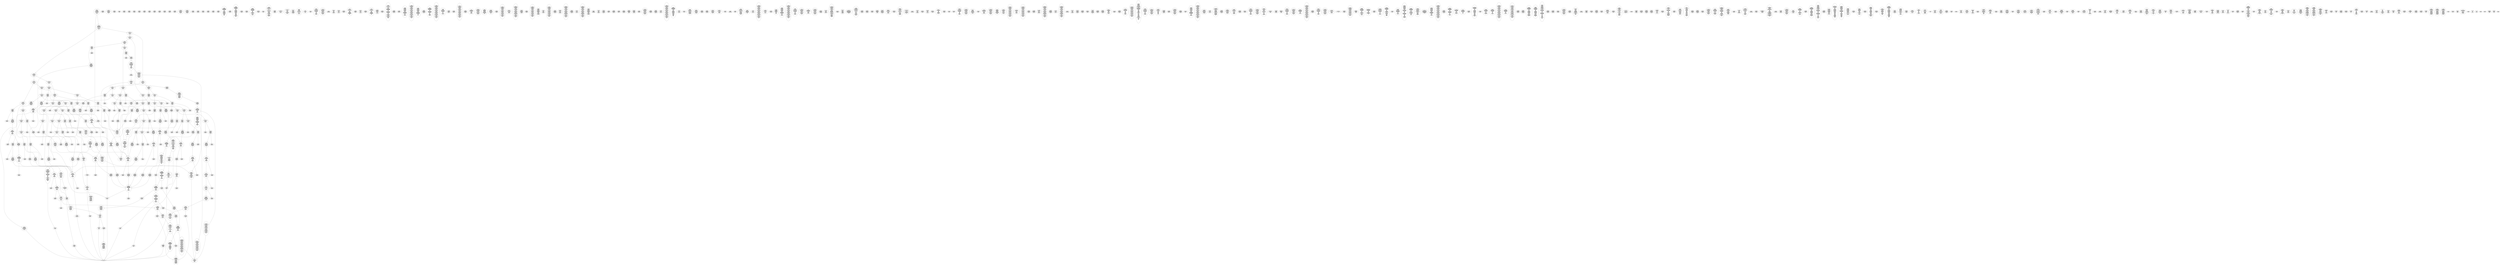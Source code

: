 /* Generated by GvGen v.1.0 (https://www.github.com/stricaud/gvgen) */

digraph G {
compound=true;
   node1 [label="[anywhere]"];
   node2 [label="# 0x0
PUSHX Data
PUSHX Data
MSTORE
PUSHX LogicData
CALLDATASIZE
LT
PUSHX Data
JUMPI
"];
   node3 [label="# 0xd
PUSHX Data
CALLDATALOAD
PUSHX BitData
SHR
PUSHX LogicData
GT
PUSHX Data
JUMPI
"];
   node4 [label="# 0x1e
PUSHX LogicData
GT
PUSHX Data
JUMPI
"];
   node5 [label="# 0x29
PUSHX LogicData
GT
PUSHX Data
JUMPI
"];
   node6 [label="# 0x34
PUSHX LogicData
EQ
PUSHX Data
JUMPI
"];
   node7 [label="# 0x3f
PUSHX LogicData
EQ
PUSHX Data
JUMPI
"];
   node8 [label="# 0x4a
PUSHX LogicData
EQ
PUSHX Data
JUMPI
"];
   node9 [label="# 0x55
PUSHX LogicData
EQ
PUSHX Data
JUMPI
"];
   node10 [label="# 0x60
PUSHX LogicData
EQ
PUSHX Data
JUMPI
"];
   node11 [label="# 0x6b
PUSHX Data
REVERT
"];
   node12 [label="# 0x6f
JUMPDEST
PUSHX LogicData
EQ
PUSHX Data
JUMPI
"];
   node13 [label="# 0x7b
PUSHX LogicData
EQ
PUSHX Data
JUMPI
"];
   node14 [label="# 0x86
PUSHX LogicData
EQ
PUSHX Data
JUMPI
"];
   node15 [label="# 0x91
PUSHX LogicData
EQ
PUSHX Data
JUMPI
"];
   node16 [label="# 0x9c
PUSHX LogicData
EQ
PUSHX Data
JUMPI
"];
   node17 [label="# 0xa7
PUSHX Data
REVERT
"];
   node18 [label="# 0xab
JUMPDEST
PUSHX LogicData
GT
PUSHX Data
JUMPI
"];
   node19 [label="# 0xb7
PUSHX LogicData
EQ
PUSHX Data
JUMPI
"];
   node20 [label="# 0xc2
PUSHX LogicData
EQ
PUSHX Data
JUMPI
"];
   node21 [label="# 0xcd
PUSHX LogicData
EQ
PUSHX Data
JUMPI
"];
   node22 [label="# 0xd8
PUSHX LogicData
EQ
PUSHX Data
JUMPI
"];
   node23 [label="# 0xe3
PUSHX LogicData
EQ
PUSHX Data
JUMPI
"];
   node24 [label="# 0xee
PUSHX Data
REVERT
"];
   node25 [label="# 0xf2
JUMPDEST
PUSHX LogicData
EQ
PUSHX Data
JUMPI
"];
   node26 [label="# 0xfe
PUSHX LogicData
EQ
PUSHX Data
JUMPI
"];
   node27 [label="# 0x109
PUSHX LogicData
EQ
PUSHX Data
JUMPI
"];
   node28 [label="# 0x114
PUSHX LogicData
EQ
PUSHX Data
JUMPI
"];
   node29 [label="# 0x11f
PUSHX LogicData
EQ
PUSHX Data
JUMPI
"];
   node30 [label="# 0x12a
PUSHX Data
REVERT
"];
   node31 [label="# 0x12e
JUMPDEST
PUSHX LogicData
GT
PUSHX Data
JUMPI
"];
   node32 [label="# 0x13a
PUSHX LogicData
GT
PUSHX Data
JUMPI
"];
   node33 [label="# 0x145
PUSHX LogicData
EQ
PUSHX Data
JUMPI
"];
   node34 [label="# 0x150
PUSHX LogicData
EQ
PUSHX Data
JUMPI
"];
   node35 [label="# 0x15b
PUSHX LogicData
EQ
PUSHX Data
JUMPI
"];
   node36 [label="# 0x166
PUSHX LogicData
EQ
PUSHX Data
JUMPI
"];
   node37 [label="# 0x171
PUSHX LogicData
EQ
PUSHX Data
JUMPI
"];
   node38 [label="# 0x17c
PUSHX Data
REVERT
"];
   node39 [label="# 0x180
JUMPDEST
PUSHX LogicData
EQ
PUSHX Data
JUMPI
"];
   node40 [label="# 0x18c
PUSHX LogicData
EQ
PUSHX Data
JUMPI
"];
   node41 [label="# 0x197
PUSHX LogicData
EQ
PUSHX Data
JUMPI
"];
   node42 [label="# 0x1a2
PUSHX LogicData
EQ
PUSHX Data
JUMPI
"];
   node43 [label="# 0x1ad
PUSHX LogicData
EQ
PUSHX Data
JUMPI
"];
   node44 [label="# 0x1b8
PUSHX Data
REVERT
"];
   node45 [label="# 0x1bc
JUMPDEST
PUSHX LogicData
GT
PUSHX Data
JUMPI
"];
   node46 [label="# 0x1c8
PUSHX LogicData
EQ
PUSHX Data
JUMPI
"];
   node47 [label="# 0x1d3
PUSHX LogicData
EQ
PUSHX Data
JUMPI
"];
   node48 [label="# 0x1de
PUSHX LogicData
EQ
PUSHX Data
JUMPI
"];
   node49 [label="# 0x1e9
PUSHX LogicData
EQ
PUSHX Data
JUMPI
"];
   node50 [label="# 0x1f4
PUSHX LogicData
EQ
PUSHX Data
JUMPI
"];
   node51 [label="# 0x1ff
PUSHX Data
REVERT
"];
   node52 [label="# 0x203
JUMPDEST
PUSHX LogicData
EQ
PUSHX Data
JUMPI
"];
   node53 [label="# 0x20f
PUSHX LogicData
EQ
PUSHX Data
JUMPI
"];
   node54 [label="# 0x21a
PUSHX LogicData
EQ
PUSHX Data
JUMPI
"];
   node55 [label="# 0x225
PUSHX LogicData
EQ
PUSHX Data
JUMPI
"];
   node56 [label="# 0x230
JUMPDEST
PUSHX Data
REVERT
"];
   node57 [label="# 0x235
JUMPDEST
CALLVALUE
ISZERO
PUSHX Data
JUMPI
"];
   node58 [label="# 0x23d
PUSHX Data
REVERT
"];
   node59 [label="# 0x241
JUMPDEST
PUSHX Data
PUSHX Data
CALLDATASIZE
PUSHX Data
PUSHX Data
JUMP
"];
   node60 [label="# 0x250
JUMPDEST
PUSHX Data
JUMP
"];
   node61 [label="# 0x255
JUMPDEST
PUSHX MemData
MLOAD
ISZERO
ISZERO
MSTORE
PUSHX ArithData
ADD
"];
   node62 [label="# 0x261
JUMPDEST
PUSHX MemData
MLOAD
SUB
RETURN
"];
   node63 [label="# 0x26a
JUMPDEST
CALLVALUE
ISZERO
PUSHX Data
JUMPI
"];
   node64 [label="# 0x272
PUSHX Data
REVERT
"];
   node65 [label="# 0x276
JUMPDEST
PUSHX Data
PUSHX Data
JUMP
"];
   node66 [label="# 0x27f
JUMPDEST
PUSHX MemData
MLOAD
PUSHX Data
PUSHX Data
JUMP
"];
   node67 [label="# 0x28c
JUMPDEST
CALLVALUE
ISZERO
PUSHX Data
JUMPI
"];
   node68 [label="# 0x294
PUSHX Data
REVERT
"];
   node69 [label="# 0x298
JUMPDEST
PUSHX Data
PUSHX Data
CALLDATASIZE
PUSHX Data
PUSHX Data
JUMP
"];
   node70 [label="# 0x2a7
JUMPDEST
PUSHX Data
JUMP
"];
   node71 [label="# 0x2ac
JUMPDEST
STOP
"];
   node72 [label="# 0x2ae
JUMPDEST
CALLVALUE
ISZERO
PUSHX Data
JUMPI
"];
   node73 [label="# 0x2b6
PUSHX Data
REVERT
"];
   node74 [label="# 0x2ba
JUMPDEST
PUSHX Data
PUSHX Data
CALLDATASIZE
PUSHX Data
PUSHX Data
JUMP
"];
   node75 [label="# 0x2c9
JUMPDEST
PUSHX Data
JUMP
"];
   node76 [label="# 0x2ce
JUMPDEST
PUSHX MemData
MLOAD
PUSHX ArithData
PUSHX BitData
PUSHX BitData
SHL
SUB
AND
MSTORE
PUSHX ArithData
ADD
PUSHX Data
JUMP
"];
   node77 [label="# 0x2e6
JUMPDEST
CALLVALUE
ISZERO
PUSHX Data
JUMPI
"];
   node78 [label="# 0x2ee
PUSHX Data
REVERT
"];
   node79 [label="# 0x2f2
JUMPDEST
PUSHX Data
PUSHX Data
CALLDATASIZE
PUSHX Data
PUSHX Data
JUMP
"];
   node80 [label="# 0x301
JUMPDEST
PUSHX Data
JUMP
"];
   node81 [label="# 0x306
JUMPDEST
PUSHX Data
PUSHX Data
CALLDATASIZE
PUSHX Data
PUSHX Data
JUMP
"];
   node82 [label="# 0x314
JUMPDEST
PUSHX Data
JUMP
"];
   node83 [label="# 0x319
JUMPDEST
CALLVALUE
ISZERO
PUSHX Data
JUMPI
"];
   node84 [label="# 0x321
PUSHX Data
REVERT
"];
   node85 [label="# 0x325
JUMPDEST
PUSHX StorData
SLOAD
"];
   node86 [label="# 0x32a
JUMPDEST
PUSHX MemData
MLOAD
MSTORE
PUSHX ArithData
ADD
PUSHX Data
JUMP
"];
   node87 [label="# 0x338
JUMPDEST
CALLVALUE
ISZERO
PUSHX Data
JUMPI
"];
   node88 [label="# 0x340
PUSHX Data
REVERT
"];
   node89 [label="# 0x344
JUMPDEST
PUSHX StorData
SLOAD
PUSHX Data
DIV
PUSHX BitData
AND
PUSHX Data
JUMP
"];
   node90 [label="# 0x355
JUMPDEST
CALLVALUE
ISZERO
PUSHX Data
JUMPI
"];
   node91 [label="# 0x35d
PUSHX Data
REVERT
"];
   node92 [label="# 0x361
JUMPDEST
PUSHX Data
PUSHX Data
CALLDATASIZE
PUSHX Data
PUSHX Data
JUMP
"];
   node93 [label="# 0x370
JUMPDEST
PUSHX Data
JUMP
"];
   node94 [label="# 0x375
JUMPDEST
CALLVALUE
ISZERO
PUSHX Data
JUMPI
"];
   node95 [label="# 0x37d
PUSHX Data
REVERT
"];
   node96 [label="# 0x381
JUMPDEST
PUSHX Data
PUSHX Data
CALLDATASIZE
PUSHX Data
PUSHX Data
JUMP
"];
   node97 [label="# 0x390
JUMPDEST
PUSHX Data
JUMP
"];
   node98 [label="# 0x395
JUMPDEST
CALLVALUE
ISZERO
PUSHX Data
JUMPI
"];
   node99 [label="# 0x39d
PUSHX Data
REVERT
"];
   node100 [label="# 0x3a1
JUMPDEST
PUSHX Data
PUSHX Data
JUMP
"];
   node101 [label="# 0x3aa
JUMPDEST
CALLVALUE
ISZERO
PUSHX Data
JUMPI
"];
   node102 [label="# 0x3b2
PUSHX Data
REVERT
"];
   node103 [label="# 0x3b6
JUMPDEST
PUSHX Data
PUSHX Data
CALLDATASIZE
PUSHX Data
PUSHX Data
JUMP
"];
   node104 [label="# 0x3c5
JUMPDEST
PUSHX Data
JUMP
"];
   node105 [label="# 0x3ca
JUMPDEST
CALLVALUE
ISZERO
PUSHX Data
JUMPI
"];
   node106 [label="# 0x3d2
PUSHX Data
REVERT
"];
   node107 [label="# 0x3d6
JUMPDEST
PUSHX Data
PUSHX Data
CALLDATASIZE
PUSHX Data
PUSHX Data
JUMP
"];
   node108 [label="# 0x3e5
JUMPDEST
PUSHX Data
JUMP
"];
   node109 [label="# 0x3ea
JUMPDEST
CALLVALUE
ISZERO
PUSHX Data
JUMPI
"];
   node110 [label="# 0x3f2
PUSHX Data
REVERT
"];
   node111 [label="# 0x3f6
JUMPDEST
PUSHX Data
PUSHX Data
CALLDATASIZE
PUSHX Data
PUSHX Data
JUMP
"];
   node112 [label="# 0x405
JUMPDEST
PUSHX Data
JUMP
"];
   node113 [label="# 0x40a
JUMPDEST
CALLVALUE
ISZERO
PUSHX Data
JUMPI
"];
   node114 [label="# 0x412
PUSHX Data
REVERT
"];
   node115 [label="# 0x416
JUMPDEST
PUSHX Data
PUSHX Data
CALLDATASIZE
PUSHX Data
PUSHX Data
JUMP
"];
   node116 [label="# 0x425
JUMPDEST
PUSHX Data
JUMP
"];
   node117 [label="# 0x42a
JUMPDEST
CALLVALUE
ISZERO
PUSHX Data
JUMPI
"];
   node118 [label="# 0x432
PUSHX Data
REVERT
"];
   node119 [label="# 0x436
JUMPDEST
PUSHX Data
PUSHX Data
JUMP
"];
   node120 [label="# 0x440
JUMPDEST
CALLVALUE
ISZERO
PUSHX Data
JUMPI
"];
   node121 [label="# 0x448
PUSHX Data
REVERT
"];
   node122 [label="# 0x44c
JUMPDEST
PUSHX Data
PUSHX Data
CALLDATASIZE
PUSHX Data
PUSHX Data
JUMP
"];
   node123 [label="# 0x45b
JUMPDEST
PUSHX Data
JUMP
"];
   node124 [label="# 0x460
JUMPDEST
CALLVALUE
ISZERO
PUSHX Data
JUMPI
"];
   node125 [label="# 0x468
PUSHX Data
REVERT
"];
   node126 [label="# 0x46c
JUMPDEST
PUSHX Data
PUSHX Data
JUMP
"];
   node127 [label="# 0x475
JUMPDEST
CALLVALUE
ISZERO
PUSHX Data
JUMPI
"];
   node128 [label="# 0x47d
PUSHX Data
REVERT
"];
   node129 [label="# 0x481
JUMPDEST
PUSHX Data
PUSHX Data
CALLDATASIZE
PUSHX Data
PUSHX Data
JUMP
"];
   node130 [label="# 0x490
JUMPDEST
PUSHX Data
JUMP
"];
   node131 [label="# 0x495
JUMPDEST
PUSHX MemData
MLOAD
PUSHX Data
PUSHX Data
JUMP
"];
   node132 [label="# 0x4a2
JUMPDEST
CALLVALUE
ISZERO
PUSHX Data
JUMPI
"];
   node133 [label="# 0x4aa
PUSHX Data
REVERT
"];
   node134 [label="# 0x4ae
JUMPDEST
PUSHX StorData
SLOAD
PUSHX Data
JUMP
"];
   node135 [label="# 0x4b7
JUMPDEST
CALLVALUE
ISZERO
PUSHX Data
JUMPI
"];
   node136 [label="# 0x4bf
PUSHX Data
REVERT
"];
   node137 [label="# 0x4c3
JUMPDEST
PUSHX Data
PUSHX Data
JUMP
"];
   node138 [label="# 0x4cc
JUMPDEST
PUSHX MemData
MLOAD
PUSHX Data
PUSHX Data
JUMP
"];
   node139 [label="# 0x4d9
JUMPDEST
CALLVALUE
ISZERO
PUSHX Data
JUMPI
"];
   node140 [label="# 0x4e1
PUSHX Data
REVERT
"];
   node141 [label="# 0x4e5
JUMPDEST
PUSHX StorData
SLOAD
PUSHX BitData
AND
PUSHX Data
JUMP
"];
   node142 [label="# 0x4f1
JUMPDEST
CALLVALUE
ISZERO
PUSHX Data
JUMPI
"];
   node143 [label="# 0x4f9
PUSHX Data
REVERT
"];
   node144 [label="# 0x4fd
JUMPDEST
PUSHX StorData
SLOAD
PUSHX ArithData
PUSHX BitData
PUSHX BitData
SHL
SUB
AND
PUSHX Data
JUMP
"];
   node145 [label="# 0x50f
JUMPDEST
CALLVALUE
ISZERO
PUSHX Data
JUMPI
"];
   node146 [label="# 0x517
PUSHX Data
REVERT
"];
   node147 [label="# 0x51b
JUMPDEST
PUSHX Data
PUSHX Data
CALLDATASIZE
PUSHX Data
PUSHX Data
JUMP
"];
   node148 [label="# 0x52a
JUMPDEST
PUSHX Data
JUMP
"];
   node149 [label="# 0x52f
JUMPDEST
CALLVALUE
ISZERO
PUSHX Data
JUMPI
"];
   node150 [label="# 0x537
PUSHX Data
REVERT
"];
   node151 [label="# 0x53b
JUMPDEST
PUSHX Data
PUSHX Data
JUMP
"];
   node152 [label="# 0x544
JUMPDEST
PUSHX Data
PUSHX Data
CALLDATASIZE
PUSHX Data
PUSHX Data
JUMP
"];
   node153 [label="# 0x552
JUMPDEST
PUSHX Data
JUMP
"];
   node154 [label="# 0x557
JUMPDEST
CALLVALUE
ISZERO
PUSHX Data
JUMPI
"];
   node155 [label="# 0x55f
PUSHX Data
REVERT
"];
   node156 [label="# 0x563
JUMPDEST
PUSHX Data
PUSHX Data
CALLDATASIZE
PUSHX Data
PUSHX Data
JUMP
"];
   node157 [label="# 0x572
JUMPDEST
PUSHX Data
JUMP
"];
   node158 [label="# 0x577
JUMPDEST
CALLVALUE
ISZERO
PUSHX Data
JUMPI
"];
   node159 [label="# 0x57f
PUSHX Data
REVERT
"];
   node160 [label="# 0x583
JUMPDEST
PUSHX Data
PUSHX Data
CALLDATASIZE
PUSHX Data
PUSHX Data
JUMP
"];
   node161 [label="# 0x592
JUMPDEST
PUSHX Data
JUMP
"];
   node162 [label="# 0x597
JUMPDEST
CALLVALUE
ISZERO
PUSHX Data
JUMPI
"];
   node163 [label="# 0x59f
PUSHX Data
REVERT
"];
   node164 [label="# 0x5a3
JUMPDEST
PUSHX Data
PUSHX Data
CALLDATASIZE
PUSHX Data
PUSHX Data
JUMP
"];
   node165 [label="# 0x5b2
JUMPDEST
PUSHX Data
JUMP
"];
   node166 [label="# 0x5b7
JUMPDEST
CALLVALUE
ISZERO
PUSHX Data
JUMPI
"];
   node167 [label="# 0x5bf
PUSHX Data
REVERT
"];
   node168 [label="# 0x5c3
JUMPDEST
PUSHX Data
PUSHX Data
CALLDATASIZE
PUSHX Data
PUSHX Data
JUMP
"];
   node169 [label="# 0x5d2
JUMPDEST
PUSHX Data
JUMP
"];
   node170 [label="# 0x5d7
JUMPDEST
CALLVALUE
ISZERO
PUSHX Data
JUMPI
"];
   node171 [label="# 0x5df
PUSHX Data
REVERT
"];
   node172 [label="# 0x5e3
JUMPDEST
PUSHX Data
PUSHX Data
JUMP
"];
   node173 [label="# 0x5ec
JUMPDEST
CALLVALUE
ISZERO
PUSHX Data
JUMPI
"];
   node174 [label="# 0x5f4
PUSHX Data
REVERT
"];
   node175 [label="# 0x5f8
JUMPDEST
PUSHX Data
PUSHX Data
JUMP
"];
   node176 [label="# 0x613
JUMPDEST
CALLVALUE
ISZERO
PUSHX Data
JUMPI
"];
   node177 [label="# 0x61b
PUSHX Data
REVERT
"];
   node178 [label="# 0x61f
JUMPDEST
PUSHX Data
PUSHX Data
CALLDATASIZE
PUSHX Data
PUSHX Data
JUMP
"];
   node179 [label="# 0x62e
JUMPDEST
PUSHX ArithData
PUSHX BitData
PUSHX BitData
SHL
SUB
AND
PUSHX Data
MSTORE
PUSHX Data
PUSHX Data
MSTORE
PUSHX Data
SHA3
SLOAD
JUMP
"];
   node180 [label="# 0x649
JUMPDEST
CALLVALUE
ISZERO
PUSHX Data
JUMPI
"];
   node181 [label="# 0x651
PUSHX Data
REVERT
"];
   node182 [label="# 0x655
JUMPDEST
PUSHX Data
PUSHX Data
JUMP
"];
   node183 [label="# 0x665
JUMPDEST
CALLVALUE
ISZERO
PUSHX Data
JUMPI
"];
   node184 [label="# 0x66d
PUSHX Data
REVERT
"];
   node185 [label="# 0x671
JUMPDEST
PUSHX Data
PUSHX Data
CALLDATASIZE
PUSHX Data
PUSHX Data
JUMP
"];
   node186 [label="# 0x680
JUMPDEST
PUSHX Data
JUMP
"];
   node187 [label="# 0x685
JUMPDEST
CALLVALUE
ISZERO
PUSHX Data
JUMPI
"];
   node188 [label="# 0x68d
PUSHX Data
REVERT
"];
   node189 [label="# 0x691
JUMPDEST
PUSHX Data
PUSHX Data
JUMP
"];
   node190 [label="# 0x6a0
JUMPDEST
CALLVALUE
ISZERO
PUSHX Data
JUMPI
"];
   node191 [label="# 0x6a8
PUSHX Data
REVERT
"];
   node192 [label="# 0x6ac
JUMPDEST
PUSHX Data
PUSHX Data
CALLDATASIZE
PUSHX Data
PUSHX Data
JUMP
"];
   node193 [label="# 0x6bb
JUMPDEST
PUSHX ArithData
PUSHX BitData
PUSHX BitData
SHL
SUB
AND
PUSHX Data
MSTORE
PUSHX Data
PUSHX Data
MSTORE
PUSHX Data
SHA3
AND
MSTORE
MSTORE
SHA3
SLOAD
PUSHX BitData
AND
JUMP
"];
   node194 [label="# 0x6e9
JUMPDEST
CALLVALUE
ISZERO
PUSHX Data
JUMPI
"];
   node195 [label="# 0x6f1
PUSHX Data
REVERT
"];
   node196 [label="# 0x6f5
JUMPDEST
PUSHX Data
PUSHX Data
CALLDATASIZE
PUSHX Data
PUSHX Data
JUMP
"];
   node197 [label="# 0x704
JUMPDEST
PUSHX Data
JUMP
"];
   node198 [label="# 0x709
JUMPDEST
CALLVALUE
ISZERO
PUSHX Data
JUMPI
"];
   node199 [label="# 0x711
PUSHX Data
REVERT
"];
   node200 [label="# 0x715
JUMPDEST
PUSHX Data
PUSHX Data
CALLDATASIZE
PUSHX Data
PUSHX Data
JUMP
"];
   node201 [label="# 0x724
JUMPDEST
PUSHX Data
JUMP
"];
   node202 [label="# 0x729
JUMPDEST
PUSHX Data
PUSHX ArithData
PUSHX BitData
PUSHX BitData
SHL
SUB
NOT
AND
PUSHX BitData
PUSHX BitData
SHL
EQ
PUSHX Data
JUMPI
"];
   node203 [label="# 0x745
PUSHX Data
PUSHX Data
JUMP
"];
   node204 [label="# 0x74e
JUMPDEST
JUMP
"];
   node205 [label="# 0x754
JUMPDEST
PUSHX Data
PUSHX StorData
SLOAD
PUSHX Data
PUSHX Data
JUMP
"];
   node206 [label="# 0x763
JUMPDEST
PUSHX ArithData
ADD
PUSHX ArithData
DIV
MUL
PUSHX ArithData
ADD
PUSHX MemData
MLOAD
ADD
PUSHX Data
MSTORE
MSTORE
PUSHX ArithData
ADD
SLOAD
PUSHX Data
PUSHX Data
JUMP
"];
   node207 [label="# 0x78f
JUMPDEST
ISZERO
PUSHX Data
JUMPI
"];
   node208 [label="# 0x796
PUSHX LogicData
LT
PUSHX Data
JUMPI
"];
   node209 [label="# 0x79e
PUSHX ArithData
SLOAD
DIV
MUL
MSTORE
PUSHX ArithData
ADD
PUSHX Data
JUMP
"];
   node210 [label="# 0x7b1
JUMPDEST
ADD
PUSHX Data
MSTORE
PUSHX Data
PUSHX Data
SHA3
"];
   node211 [label="# 0x7bf
JUMPDEST
SLOAD
MSTORE
PUSHX ArithData
ADD
PUSHX ArithData
ADD
GT
PUSHX Data
JUMPI
"];
   node212 [label="# 0x7d3
SUB
PUSHX BitData
AND
ADD
"];
   node213 [label="# 0x7dc
JUMPDEST
JUMP
"];
   node214 [label="# 0x7e6
JUMPDEST
PUSHX StorData
SLOAD
PUSHX ArithData
PUSHX BitData
PUSHX BitData
SHL
SUB
AND
CALLER
EQ
PUSHX Data
JUMPI
"];
   node215 [label="# 0x7f9
PUSHX MemData
MLOAD
PUSHX BitData
PUSHX BitData
SHL
MSTORE
PUSHX ArithData
ADD
PUSHX Data
PUSHX Data
JUMP
"];
   node216 [label="# 0x810
JUMPDEST
PUSHX MemData
MLOAD
SUB
REVERT
"];
   node217 [label="# 0x819
JUMPDEST
PUSHX Data
"];
   node218 [label="# 0x81c
JUMPDEST
MLOAD
LT
ISZERO
PUSHX Data
JUMPI
"];
   node219 [label="# 0x826
PUSHX Data
MLOAD
LT
PUSHX Data
JUMPI
"];
   node220 [label="# 0x833
PUSHX Data
PUSHX Data
JUMP
"];
   node221 [label="# 0x83a
JUMPDEST
PUSHX ArithData
MUL
PUSHX ArithData
ADD
ADD
MLOAD
PUSHX Data
PUSHX BitData
PUSHX BitData
AND
JUMP
"];
   node222 [label="# 0x852
JUMPDEST
PUSHX Data
JUMPI
"];
   node223 [label="# 0x857
PUSHX Data
MLOAD
LT
PUSHX Data
JUMPI
"];
   node224 [label="# 0x864
PUSHX Data
PUSHX Data
JUMP
"];
   node225 [label="# 0x86b
JUMPDEST
PUSHX ArithData
MUL
PUSHX ArithData
ADD
ADD
MLOAD
PUSHX Data
PUSHX BitData
PUSHX BitData
AND
JUMP
"];
   node226 [label="# 0x883
JUMPDEST
PUSHX Data
PUSHX Data
MLOAD
LT
PUSHX Data
JUMPI
"];
   node227 [label="# 0x894
PUSHX Data
PUSHX Data
JUMP
"];
   node228 [label="# 0x89b
JUMPDEST
PUSHX ArithData
MUL
PUSHX ArithData
ADD
ADD
MLOAD
PUSHX ArithData
PUSHX BitData
PUSHX BitData
SHL
SUB
AND
PUSHX ArithData
PUSHX BitData
PUSHX BitData
SHL
SUB
AND
MSTORE
PUSHX ArithData
ADD
MSTORE
PUSHX ArithData
ADD
PUSHX Data
SHA3
SSTORE
"];
   node229 [label="# 0x8c8
JUMPDEST
PUSHX Data
PUSHX Data
JUMP
"];
   node230 [label="# 0x8d2
JUMPDEST
PUSHX Data
JUMP
"];
   node231 [label="# 0x8da
JUMPDEST
JUMP
"];
   node232 [label="# 0x8df
JUMPDEST
PUSHX Data
MSTORE
PUSHX Data
PUSHX Data
MSTORE
PUSHX Data
SHA3
SLOAD
PUSHX ArithData
PUSHX BitData
PUSHX BitData
SHL
SUB
AND
PUSHX Data
JUMPI
"];
   node233 [label="# 0x8fc
PUSHX MemData
MLOAD
PUSHX BitData
PUSHX BitData
SHL
MSTORE
PUSHX Data
PUSHX ArithData
ADD
MSTORE
PUSHX Data
PUSHX ArithData
ADD
MSTORE
PUSHX Data
PUSHX ArithData
ADD
MSTORE
PUSHX BitData
PUSHX BitData
SHL
PUSHX ArithData
ADD
MSTORE
PUSHX ArithData
ADD
PUSHX Data
JUMP
"];
   node234 [label="# 0x958
JUMPDEST
PUSHX Data
MSTORE
PUSHX Data
PUSHX Data
MSTORE
PUSHX Data
SHA3
SLOAD
PUSHX ArithData
PUSHX BitData
PUSHX BitData
SHL
SUB
AND
JUMP
"];
   node235 [label="# 0x974
JUMPDEST
PUSHX Data
PUSHX Data
PUSHX Data
JUMP
"];
   node236 [label="# 0x97f
JUMPDEST
PUSHX ArithData
PUSHX BitData
PUSHX BitData
SHL
SUB
AND
PUSHX ArithData
PUSHX BitData
PUSHX BitData
SHL
SUB
AND
EQ
ISZERO
PUSHX Data
JUMPI
"];
   node237 [label="# 0x99c
PUSHX MemData
MLOAD
PUSHX BitData
PUSHX BitData
SHL
MSTORE
PUSHX Data
PUSHX ArithData
ADD
MSTORE
PUSHX Data
PUSHX ArithData
ADD
MSTORE
PUSHX Data
PUSHX ArithData
ADD
MSTORE
PUSHX BitData
PUSHX BitData
SHL
PUSHX ArithData
ADD
MSTORE
PUSHX ArithData
ADD
PUSHX Data
JUMP
"];
   node238 [label="# 0x9ed
JUMPDEST
CALLER
PUSHX ArithData
PUSHX BitData
PUSHX BitData
SHL
SUB
AND
EQ
PUSHX Data
JUMPI
"];
   node239 [label="# 0x9ff
PUSHX Data
CALLER
PUSHX Data
JUMP
"];
   node240 [label="# 0xa09
JUMPDEST
PUSHX Data
JUMPI
"];
   node241 [label="# 0xa0e
PUSHX MemData
MLOAD
PUSHX BitData
PUSHX BitData
SHL
MSTORE
PUSHX Data
PUSHX ArithData
ADD
MSTORE
PUSHX Data
PUSHX ArithData
ADD
MSTORE
PUSHX Data
PUSHX ArithData
ADD
MSTORE
PUSHX Data
PUSHX ArithData
ADD
MSTORE
PUSHX ArithData
ADD
PUSHX Data
JUMP
"];
   node242 [label="# 0xa7b
JUMPDEST
PUSHX Data
PUSHX Data
JUMP
"];
   node243 [label="# 0xa85
JUMPDEST
PUSHX LogicData
PUSHX StorData
SLOAD
EQ
ISZERO
PUSHX Data
JUMPI
"];
   node244 [label="# 0xa91
PUSHX MemData
MLOAD
PUSHX BitData
PUSHX BitData
SHL
MSTORE
PUSHX ArithData
ADD
PUSHX Data
PUSHX Data
JUMP
"];
   node245 [label="# 0xaa8
JUMPDEST
PUSHX Data
PUSHX Data
SSTORE
PUSHX Data
PUSHX Data
PUSHX StorData
SLOAD
JUMP
"];
   node246 [label="# 0xab8
JUMPDEST
PUSHX Data
PUSHX StorData
SLOAD
PUSHX BitData
AND
JUMP
"];
   node247 [label="# 0xac6
JUMPDEST
PUSHX Data
JUMPI
"];
   node248 [label="# 0xacb
PUSHX MemData
MLOAD
PUSHX BitData
PUSHX BitData
SHL
MSTORE
PUSHX Data
PUSHX ArithData
ADD
MSTORE
PUSHX Data
PUSHX ArithData
ADD
MSTORE
PUSHX Data
PUSHX ArithData
ADD
MSTORE
PUSHX ArithData
ADD
PUSHX Data
JUMP
"];
   node249 [label="# 0xb12
JUMPDEST
PUSHX LogicData
GT
ISZERO
PUSHX Data
JUMPI
"];
   node250 [label="# 0xb1c
PUSHX MemData
MLOAD
PUSHX BitData
PUSHX BitData
SHL
MSTORE
PUSHX Data
PUSHX ArithData
ADD
MSTORE
PUSHX Data
PUSHX ArithData
ADD
MSTORE
PUSHX BitData
PUSHX BitData
SHL
PUSHX ArithData
ADD
MSTORE
PUSHX ArithData
ADD
PUSHX Data
JUMP
"];
   node251 [label="# 0xb56
JUMPDEST
PUSHX Data
PUSHX Data
CALLER
PUSHX Data
JUMP
"];
   node252 [label="# 0xb61
JUMPDEST
PUSHX Data
JUMPI
"];
   node253 [label="# 0xb66
PUSHX MemData
MLOAD
PUSHX BitData
PUSHX BitData
SHL
MSTORE
PUSHX Data
PUSHX ArithData
ADD
MSTORE
PUSHX Data
PUSHX ArithData
ADD
MSTORE
PUSHX Data
PUSHX ArithData
ADD
MSTORE
PUSHX ArithData
ADD
PUSHX Data
JUMP
"];
   node254 [label="# 0xbad
JUMPDEST
CALLER
PUSHX Data
MSTORE
PUSHX Data
PUSHX Data
MSTORE
PUSHX Data
SHA3
SLOAD
PUSHX Data
PUSHX Data
JUMP
"];
   node255 [label="# 0xbc8
JUMPDEST
LT
ISZERO
PUSHX Data
JUMPI
"];
   node256 [label="# 0xbcf
PUSHX MemData
MLOAD
PUSHX BitData
PUSHX BitData
SHL
MSTORE
PUSHX Data
PUSHX ArithData
ADD
MSTORE
PUSHX Data
PUSHX ArithData
ADD
MSTORE
PUSHX Data
PUSHX ArithData
ADD
MSTORE
PUSHX ArithData
ADD
PUSHX Data
JUMP
"];
   node257 [label="# 0xc16
JUMPDEST
PUSHX Data
PUSHX Data
PUSHX Data
JUMP
"];
   node258 [label="# 0xc28
JUMPDEST
CALLVALUE
LT
ISZERO
PUSHX Data
JUMPI
"];
   node259 [label="# 0xc30
PUSHX MemData
MLOAD
PUSHX BitData
PUSHX BitData
SHL
MSTORE
PUSHX Data
PUSHX ArithData
ADD
MSTORE
PUSHX Data
PUSHX ArithData
ADD
MSTORE
PUSHX BitData
PUSHX BitData
SHL
PUSHX ArithData
ADD
MSTORE
PUSHX ArithData
ADD
PUSHX Data
JUMP
"];
   node260 [label="# 0xc6c
JUMPDEST
PUSHX Data
PUSHX Data
PUSHX Data
JUMP
"];
   node261 [label="# 0xc79
JUMPDEST
LT
PUSHX Data
JUMPI
"];
   node262 [label="# 0xc7f
PUSHX MemData
MLOAD
PUSHX BitData
PUSHX BitData
SHL
MSTORE
PUSHX Data
PUSHX ArithData
ADD
MSTORE
PUSHX Data
PUSHX ArithData
ADD
MSTORE
PUSHX BitData
PUSHX BitData
SHL
PUSHX ArithData
ADD
MSTORE
PUSHX ArithData
ADD
PUSHX Data
JUMP
"];
   node263 [label="# 0xcbd
JUMPDEST
CALLER
PUSHX Data
MSTORE
PUSHX Data
PUSHX Data
MSTORE
PUSHX Data
SHA3
SLOAD
PUSHX Data
PUSHX Data
JUMP
"];
   node264 [label="# 0xcdc
JUMPDEST
SSTORE
PUSHX Data
"];
   node265 [label="# 0xce5
JUMPDEST
LT
ISZERO
PUSHX Data
JUMPI
"];
   node266 [label="# 0xcee
PUSHX Data
CALLER
PUSHX Data
PUSHX Data
JUMP
"];
   node267 [label="# 0xcfb
JUMPDEST
PUSHX Data
JUMP
"];
   node268 [label="# 0xd00
JUMPDEST
PUSHX Data
PUSHX Data
JUMP
"];
   node269 [label="# 0xd0a
JUMPDEST
PUSHX Data
JUMP
"];
   node270 [label="# 0xd12
JUMPDEST
PUSHX Data
PUSHX Data
JUMP
"];
   node271 [label="# 0xd1b
JUMPDEST
PUSHX Data
PUSHX Data
SSTORE
JUMP
"];
   node272 [label="# 0xd24
JUMPDEST
PUSHX Data
CALLER
PUSHX Data
JUMP
"];
   node273 [label="# 0xd2e
JUMPDEST
PUSHX Data
JUMPI
"];
   node274 [label="# 0xd33
PUSHX MemData
MLOAD
PUSHX BitData
PUSHX BitData
SHL
MSTORE
PUSHX ArithData
ADD
PUSHX Data
PUSHX Data
JUMP
"];
   node275 [label="# 0xd4a
JUMPDEST
PUSHX Data
PUSHX Data
JUMP
"];
   node276 [label="# 0xd55
JUMPDEST
PUSHX Data
PUSHX Data
PUSHX Data
JUMP
"];
   node277 [label="# 0xd60
JUMPDEST
LT
PUSHX Data
JUMPI
"];
   node278 [label="# 0xd67
PUSHX MemData
MLOAD
PUSHX BitData
PUSHX BitData
SHL
MSTORE
PUSHX Data
PUSHX ArithData
ADD
MSTORE
PUSHX Data
PUSHX ArithData
ADD
MSTORE
PUSHX Data
PUSHX ArithData
ADD
MSTORE
PUSHX BitData
PUSHX BitData
SHL
PUSHX ArithData
ADD
MSTORE
PUSHX ArithData
ADD
PUSHX Data
JUMP
"];
   node279 [label="# 0xdc2
JUMPDEST
PUSHX ArithData
PUSHX BitData
PUSHX BitData
SHL
SUB
AND
PUSHX Data
MSTORE
PUSHX Data
PUSHX Data
MSTORE
PUSHX Data
SHA3
MSTORE
MSTORE
SHA3
SLOAD
JUMP
"];
   node280 [label="# 0xdeb
JUMPDEST
PUSHX StorData
SLOAD
PUSHX Data
PUSHX Data
DIV
PUSHX BitData
AND
ISZERO
PUSHX Data
JUMPI
"];
   node281 [label="# 0xe00
PUSHX LogicData
PUSHX StorData
SLOAD
GT
"];
   node282 [label="# 0xe07
JUMPDEST
ISZERO
PUSHX Data
JUMPI
"];
   node283 [label="# 0xe0d
PUSHX StorData
SLOAD
PUSHX StorData
SLOAD
PUSHX Data
TIMESTAMP
PUSHX Data
JUMP
"];
   node284 [label="# 0xe1c
JUMPDEST
LT
PUSHX Data
JUMPI
"];
   node285 [label="# 0xe22
PUSHX Data
JUMP
"];
   node286 [label="# 0xe2e
JUMPDEST
PUSHX Data
PUSHX StorData
SLOAD
PUSHX StorData
SLOAD
TIMESTAMP
PUSHX Data
PUSHX Data
JUMP
"];
   node287 [label="# 0xe41
JUMPDEST
PUSHX Data
PUSHX StorData
SLOAD
PUSHX Data
PUSHX Data
JUMP
"];
   node288 [label="# 0xe57
JUMPDEST
PUSHX Data
PUSHX Data
JUMP
"];
   node289 [label="# 0xe61
JUMPDEST
PUSHX Data
PUSHX Data
JUMP
"];
   node290 [label="# 0xe6b
JUMPDEST
PUSHX StorData
SLOAD
PUSHX Data
PUSHX Data
JUMP
"];
   node291 [label="# 0xe78
JUMPDEST
PUSHX LogicData
GT
ISZERO
PUSHX Data
JUMPI
"];
   node292 [label="# 0xe8b
PUSHX Data
JUMP
"];
   node293 [label="# 0xe90
JUMPDEST
PUSHX Data
"];
   node294 [label="# 0xe9a
JUMPDEST
JUMP
"];
   node295 [label="# 0xea0
JUMPDEST
PUSHX Data
JUMP
"];
   node296 [label="# 0xead
JUMPDEST
PUSHX Data
PUSHX MemData
MLOAD
PUSHX ArithData
ADD
PUSHX Data
MSTORE
PUSHX Data
MSTORE
PUSHX Data
JUMP
"];
   node297 [label="# 0xec8
JUMPDEST
PUSHX Data
PUSHX Data
PUSHX StorData
SLOAD
JUMP
"];
   node298 [label="# 0xed3
JUMPDEST
LT
PUSHX Data
JUMPI
"];
   node299 [label="# 0xeda
PUSHX MemData
MLOAD
PUSHX BitData
PUSHX BitData
SHL
MSTORE
PUSHX Data
PUSHX ArithData
ADD
MSTORE
PUSHX Data
PUSHX ArithData
ADD
MSTORE
PUSHX Data
PUSHX ArithData
ADD
MSTORE
PUSHX BitData
PUSHX BitData
SHL
PUSHX ArithData
ADD
MSTORE
PUSHX ArithData
ADD
PUSHX Data
JUMP
"];
   node300 [label="# 0xf36
JUMPDEST
PUSHX StorData
SLOAD
LT
PUSHX Data
JUMPI
"];
   node301 [label="# 0xf42
PUSHX Data
PUSHX Data
JUMP
"];
   node302 [label="# 0xf49
JUMPDEST
PUSHX Data
MSTORE
PUSHX Data
PUSHX Data
SHA3
ADD
SLOAD
JUMP
"];
   node303 [label="# 0xf5b
JUMPDEST
PUSHX Data
MSTORE
PUSHX Data
PUSHX Data
MSTORE
PUSHX Data
SHA3
SLOAD
PUSHX ArithData
PUSHX BitData
PUSHX BitData
SHL
SUB
AND
PUSHX Data
JUMPI
"];
   node304 [label="# 0xf79
PUSHX MemData
MLOAD
PUSHX BitData
PUSHX BitData
SHL
MSTORE
PUSHX Data
PUSHX ArithData
ADD
MSTORE
PUSHX Data
PUSHX ArithData
ADD
MSTORE
PUSHX Data
PUSHX ArithData
ADD
MSTORE
PUSHX BitData
PUSHX BitData
SHL
PUSHX ArithData
ADD
MSTORE
PUSHX ArithData
ADD
PUSHX Data
JUMP
"];
   node305 [label="# 0xfd2
JUMPDEST
PUSHX StorData
SLOAD
PUSHX ArithData
PUSHX BitData
PUSHX BitData
SHL
SUB
AND
CALLER
EQ
PUSHX Data
JUMPI
"];
   node306 [label="# 0xfe5
PUSHX MemData
MLOAD
PUSHX BitData
PUSHX BitData
SHL
MSTORE
PUSHX ArithData
ADD
PUSHX Data
PUSHX Data
JUMP
"];
   node307 [label="# 0xffc
JUMPDEST
PUSHX LogicData
PUSHX StorData
SLOAD
EQ
ISZERO
PUSHX Data
JUMPI
"];
   node308 [label="# 0x1008
PUSHX MemData
MLOAD
PUSHX BitData
PUSHX BitData
SHL
MSTORE
PUSHX ArithData
ADD
PUSHX Data
PUSHX Data
JUMP
"];
   node309 [label="# 0x101f
JUMPDEST
PUSHX Data
PUSHX Data
SSTORE
"];
   node310 [label="# 0x1026
JUMPDEST
LT
ISZERO
PUSHX Data
JUMPI
"];
   node311 [label="# 0x102f
PUSHX MemData
MLOAD
PUSHX BitData
PUSHX BitData
SHL
MSTORE
PUSHX ArithData
ADD
MSTORE
PUSHX Data
PUSHX Data
PUSHX Data
PUSHX ArithData
ADD
PUSHX Data
PUSHX MemData
MLOAD
SUB
EXTCODESIZE
ISZERO
ISZERO
PUSHX Data
JUMPI
"];
   node312 [label="# 0x1078
PUSHX Data
REVERT
"];
   node313 [label="# 0x107c
JUMPDEST
GAS
STATICCALL
ISZERO
ISZERO
PUSHX Data
JUMPI
"];
   node314 [label="# 0x1087
RETURNDATASIZE
PUSHX Data
RETURNDATACOPY
RETURNDATASIZE
PUSHX Data
REVERT
"];
   node315 [label="# 0x1090
JUMPDEST
PUSHX MemData
MLOAD
RETURNDATASIZE
PUSHX BitData
NOT
PUSHX ArithData
ADD
AND
ADD
PUSHX Data
MSTORE
ADD
PUSHX Data
PUSHX Data
JUMP
"];
   node316 [label="# 0x10b4
JUMPDEST
PUSHX Data
PUSHX Data
JUMP
"];
   node317 [label="# 0x10c0
JUMPDEST
PUSHX Data
PUSHX Data
JUMP
"];
   node318 [label="# 0x10cb
JUMPDEST
PUSHX Data
JUMP
"];
   node319 [label="# 0x10d3
JUMPDEST
PUSHX Data
PUSHX Data
SSTORE
JUMP
"];
   node320 [label="# 0x10dd
JUMPDEST
PUSHX Data
PUSHX ArithData
PUSHX BitData
PUSHX BitData
SHL
SUB
AND
PUSHX Data
JUMPI
"];
   node321 [label="# 0x10ee
PUSHX MemData
MLOAD
PUSHX BitData
PUSHX BitData
SHL
MSTORE
PUSHX Data
PUSHX ArithData
ADD
MSTORE
PUSHX Data
PUSHX ArithData
ADD
MSTORE
PUSHX Data
PUSHX ArithData
ADD
MSTORE
PUSHX BitData
PUSHX BitData
SHL
PUSHX ArithData
ADD
MSTORE
PUSHX ArithData
ADD
PUSHX Data
JUMP
"];
   node322 [label="# 0x1148
JUMPDEST
PUSHX ArithData
PUSHX BitData
PUSHX BitData
SHL
SUB
AND
PUSHX Data
MSTORE
PUSHX Data
PUSHX Data
MSTORE
PUSHX Data
SHA3
SLOAD
JUMP
"];
   node323 [label="# 0x1164
JUMPDEST
PUSHX StorData
SLOAD
PUSHX ArithData
PUSHX BitData
PUSHX BitData
SHL
SUB
AND
CALLER
EQ
PUSHX Data
JUMPI
"];
   node324 [label="# 0x1177
PUSHX MemData
MLOAD
PUSHX BitData
PUSHX BitData
SHL
MSTORE
PUSHX ArithData
ADD
PUSHX Data
PUSHX Data
JUMP
"];
   node325 [label="# 0x118e
JUMPDEST
PUSHX Data
PUSHX Data
PUSHX Data
JUMP
"];
   node326 [label="# 0x1198
JUMPDEST
JUMP
"];
   node327 [label="# 0x119a
JUMPDEST
PUSHX Data
PUSHX Data
PUSHX Data
PUSHX Data
JUMP
"];
   node328 [label="# 0x11a7
JUMPDEST
PUSHX Data
PUSHX LogicData
GT
ISZERO
PUSHX Data
JUMPI
"];
   node329 [label="# 0x11bd
PUSHX Data
PUSHX Data
JUMP
"];
   node330 [label="# 0x11c4
JUMPDEST
PUSHX MemData
MLOAD
MSTORE
PUSHX ArithData
MUL
PUSHX ArithData
ADD
ADD
PUSHX Data
MSTORE
ISZERO
PUSHX Data
JUMPI
"];
   node331 [label="# 0x11de
PUSHX ArithData
ADD
PUSHX ArithData
MUL
CALLDATASIZE
CALLDATACOPY
ADD
"];
   node332 [label="# 0x11ed
JUMPDEST
PUSHX Data
"];
   node333 [label="# 0x11f3
JUMPDEST
LT
ISZERO
PUSHX Data
JUMPI
"];
   node334 [label="# 0x11fc
PUSHX Data
PUSHX Data
JUMP
"];
   node335 [label="# 0x1205
JUMPDEST
MLOAD
LT
PUSHX Data
JUMPI
"];
   node336 [label="# 0x1210
PUSHX Data
PUSHX Data
JUMP
"];
   node337 [label="# 0x1217
JUMPDEST
PUSHX ArithData
MUL
ADD
ADD
MSTORE
PUSHX Data
PUSHX Data
JUMP
"];
   node338 [label="# 0x122c
JUMPDEST
PUSHX Data
JUMP
"];
   node339 [label="# 0x1234
JUMPDEST
JUMP
"];
   node340 [label="# 0x123c
JUMPDEST
PUSHX Data
PUSHX Data
PUSHX Data
PUSHX Data
JUMP
"];
   node341 [label="# 0x1248
JUMPDEST
JUMP
"];
   node342 [label="# 0x124d
JUMPDEST
PUSHX StorData
SLOAD
PUSHX ArithData
PUSHX BitData
PUSHX BitData
SHL
SUB
AND
CALLER
EQ
PUSHX Data
JUMPI
"];
   node343 [label="# 0x1260
PUSHX MemData
MLOAD
PUSHX BitData
PUSHX BitData
SHL
MSTORE
PUSHX ArithData
ADD
PUSHX Data
PUSHX Data
JUMP
"];
   node344 [label="# 0x1277
JUMPDEST
MLOAD
PUSHX Data
PUSHX Data
PUSHX ArithData
ADD
PUSHX Data
JUMP
"];
   node345 [label="# 0x128a
JUMPDEST
JUMP
"];
   node346 [label="# 0x128e
JUMPDEST
PUSHX Data
PUSHX StorData
SLOAD
PUSHX Data
PUSHX Data
JUMP
"];
   node347 [label="# 0x129d
JUMPDEST
PUSHX LogicData
PUSHX StorData
SLOAD
EQ
ISZERO
PUSHX Data
JUMPI
"];
   node348 [label="# 0x12a9
PUSHX MemData
MLOAD
PUSHX BitData
PUSHX BitData
SHL
MSTORE
PUSHX ArithData
ADD
PUSHX Data
PUSHX Data
JUMP
"];
   node349 [label="# 0x12c0
JUMPDEST
PUSHX Data
PUSHX Data
SSTORE
PUSHX Data
PUSHX Data
PUSHX StorData
SLOAD
JUMP
"];
   node350 [label="# 0x12d0
JUMPDEST
PUSHX StorData
SLOAD
PUSHX Data
DIV
PUSHX BitData
AND
PUSHX Data
JUMPI
"];
   node351 [label="# 0x12e3
PUSHX MemData
MLOAD
PUSHX BitData
PUSHX BitData
SHL
MSTORE
PUSHX Data
PUSHX ArithData
ADD
MSTORE
PUSHX Data
PUSHX ArithData
ADD
MSTORE
PUSHX Data
PUSHX ArithData
ADD
MSTORE
PUSHX ArithData
ADD
PUSHX Data
JUMP
"];
   node352 [label="# 0x132a
JUMPDEST
PUSHX StorData
SLOAD
GT
ISZERO
PUSHX Data
JUMPI
"];
   node353 [label="# 0x1335
PUSHX MemData
MLOAD
PUSHX BitData
PUSHX BitData
SHL
MSTORE
PUSHX Data
PUSHX ArithData
ADD
MSTORE
PUSHX Data
PUSHX ArithData
ADD
MSTORE
PUSHX Data
PUSHX ArithData
ADD
MSTORE
PUSHX ArithData
ADD
PUSHX Data
JUMP
"];
   node354 [label="# 0x137c
JUMPDEST
PUSHX Data
PUSHX Data
JUMP
"];
   node355 [label="# 0x1385
JUMPDEST
PUSHX Data
PUSHX Data
JUMP
"];
   node356 [label="# 0x138f
JUMPDEST
CALLVALUE
LT
ISZERO
PUSHX Data
JUMPI
"];
   node357 [label="# 0x1397
PUSHX MemData
MLOAD
PUSHX BitData
PUSHX BitData
SHL
MSTORE
PUSHX Data
PUSHX ArithData
ADD
MSTORE
PUSHX Data
PUSHX ArithData
ADD
MSTORE
PUSHX BitData
PUSHX BitData
SHL
PUSHX ArithData
ADD
MSTORE
PUSHX ArithData
ADD
PUSHX Data
JUMP
"];
   node358 [label="# 0x13d3
JUMPDEST
PUSHX Data
PUSHX Data
PUSHX Data
JUMP
"];
   node359 [label="# 0x13e0
JUMPDEST
LT
PUSHX Data
JUMPI
"];
   node360 [label="# 0x13e6
PUSHX MemData
MLOAD
PUSHX BitData
PUSHX BitData
SHL
MSTORE
PUSHX Data
PUSHX ArithData
ADD
MSTORE
PUSHX Data
PUSHX ArithData
ADD
MSTORE
PUSHX BitData
PUSHX BitData
SHL
PUSHX ArithData
ADD
MSTORE
PUSHX ArithData
ADD
PUSHX Data
JUMP
"];
   node361 [label="# 0x1424
JUMPDEST
PUSHX Data
"];
   node362 [label="# 0x1427
JUMPDEST
LT
ISZERO
PUSHX Data
JUMPI
"];
   node363 [label="# 0x1430
PUSHX Data
CALLER
PUSHX Data
PUSHX Data
JUMP
"];
   node364 [label="# 0x143d
JUMPDEST
PUSHX Data
PUSHX Data
JUMP
"];
   node365 [label="# 0x1447
JUMPDEST
PUSHX Data
JUMP
"];
   node366 [label="# 0x144f
JUMPDEST
CALLER
PUSHX Data
PUSHX Data
PUSHX Data
JUMP
"];
   node367 [label="# 0x145d
JUMPDEST
PUSHX Data
PUSHX Data
JUMP
"];
   node368 [label="# 0x1467
JUMPDEST
PUSHX Data
CALLVALUE
PUSHX Data
JUMP
"];
   node369 [label="# 0x1471
JUMPDEST
PUSHX MemData
MLOAD
ISZERO
MUL
PUSHX Data
CALL
PUSHX Data
JUMPI
"];
   node370 [label="# 0x148d
PUSHX Data
REVERT
"];
   node371 [label="# 0x1491
JUMPDEST
PUSHX Data
PUSHX Data
JUMP
"];
   node372 [label="# 0x1499
JUMPDEST
PUSHX ArithData
PUSHX BitData
PUSHX BitData
SHL
SUB
AND
CALLER
EQ
ISZERO
PUSHX Data
JUMPI
"];
   node373 [label="# 0x14ab
PUSHX MemData
MLOAD
PUSHX BitData
PUSHX BitData
SHL
MSTORE
PUSHX Data
PUSHX ArithData
ADD
MSTORE
PUSHX Data
PUSHX ArithData
ADD
MSTORE
PUSHX Data
PUSHX ArithData
ADD
MSTORE
PUSHX ArithData
ADD
PUSHX Data
JUMP
"];
   node374 [label="# 0x14f2
JUMPDEST
CALLER
PUSHX Data
MSTORE
PUSHX Data
PUSHX ArithData
MSTORE
PUSHX MemData
SHA3
PUSHX ArithData
PUSHX BitData
PUSHX BitData
SHL
SUB
AND
MSTORE
MSTORE
SHA3
SLOAD
PUSHX BitData
NOT
AND
ISZERO
ISZERO
OR
SSTORE
MLOAD
MSTORE
PUSHX Data
ADD
PUSHX MemData
MLOAD
SUB
LOGX
JUMP
"];
   node375 [label="# 0x155e
JUMPDEST
PUSHX StorData
SLOAD
PUSHX ArithData
PUSHX BitData
PUSHX BitData
SHL
SUB
AND
CALLER
EQ
PUSHX Data
JUMPI
"];
   node376 [label="# 0x1571
PUSHX MemData
MLOAD
PUSHX BitData
PUSHX BitData
SHL
MSTORE
PUSHX ArithData
ADD
PUSHX Data
PUSHX Data
JUMP
"];
   node377 [label="# 0x1588
JUMPDEST
PUSHX StorData
SLOAD
PUSHX BitData
NOT
AND
ISZERO
ISZERO
OR
SSTORE
JUMP
"];
   node378 [label="# 0x159b
JUMPDEST
PUSHX Data
CALLER
PUSHX Data
JUMP
"];
   node379 [label="# 0x15a5
JUMPDEST
PUSHX Data
JUMPI
"];
   node380 [label="# 0x15aa
PUSHX MemData
MLOAD
PUSHX BitData
PUSHX BitData
SHL
MSTORE
PUSHX ArithData
ADD
PUSHX Data
PUSHX Data
JUMP
"];
   node381 [label="# 0x15c1
JUMPDEST
PUSHX Data
PUSHX Data
JUMP
"];
   node382 [label="# 0x15cd
JUMPDEST
JUMP
"];
   node383 [label="# 0x15d3
JUMPDEST
PUSHX Data
MSTORE
PUSHX Data
PUSHX Data
MSTORE
PUSHX Data
SHA3
SLOAD
PUSHX Data
PUSHX ArithData
PUSHX BitData
PUSHX BitData
SHL
SUB
AND
PUSHX Data
JUMPI
"];
   node384 [label="# 0x15f3
PUSHX MemData
MLOAD
PUSHX BitData
PUSHX BitData
SHL
MSTORE
PUSHX Data
PUSHX ArithData
ADD
MSTORE
PUSHX Data
PUSHX ArithData
ADD
MSTORE
PUSHX Data
PUSHX ArithData
ADD
MSTORE
PUSHX BitData
PUSHX BitData
SHL
PUSHX ArithData
ADD
MSTORE
PUSHX ArithData
ADD
PUSHX Data
JUMP
"];
   node385 [label="# 0x1652
JUMPDEST
PUSHX Data
PUSHX StorData
SLOAD
PUSHX Data
PUSHX Data
JUMP
"];
   node386 [label="# 0x1661
JUMPDEST
GT
PUSHX Data
JUMPI
"];
   node387 [label="# 0x1669
PUSHX MemData
MLOAD
PUSHX ArithData
ADD
PUSHX Data
MSTORE
PUSHX Data
MSTORE
PUSHX ArithData
ADD
PUSHX Data
PUSHX Data
CODECOPY
PUSHX Data
JUMP
"];
   node388 [label="# 0x1686
JUMPDEST
PUSHX Data
PUSHX Data
PUSHX Data
JUMP
"];
   node389 [label="# 0x1691
JUMPDEST
PUSHX MemData
MLOAD
PUSHX ArithData
ADD
PUSHX Data
PUSHX Data
JUMP
"];
   node390 [label="# 0x16a2
JUMPDEST
PUSHX MemData
MLOAD
PUSHX ArithData
SUB
SUB
MSTORE
PUSHX Data
MSTORE
JUMP
"];
   node391 [label="# 0x16b7
JUMPDEST
PUSHX StorData
SLOAD
PUSHX ArithData
PUSHX BitData
PUSHX BitData
SHL
SUB
AND
CALLER
EQ
PUSHX Data
JUMPI
"];
   node392 [label="# 0x16ca
PUSHX MemData
MLOAD
PUSHX BitData
PUSHX BitData
SHL
MSTORE
PUSHX ArithData
ADD
PUSHX Data
PUSHX Data
JUMP
"];
   node393 [label="# 0x16e1
JUMPDEST
PUSHX Data
"];
   node394 [label="# 0x16e4
JUMPDEST
PUSHX LogicData
LT
ISZERO
PUSHX Data
JUMPI
"];
   node395 [label="# 0x16ee
PUSHX Data
PUSHX Data
PUSHX Data
JUMP
"];
   node396 [label="# 0x170a
JUMPDEST
PUSHX Data
PUSHX Data
JUMP
"];
   node397 [label="# 0x1714
JUMPDEST
PUSHX Data
JUMP
"];
   node398 [label="# 0x171c
JUMPDEST
JUMP
"];
   node399 [label="# 0x171f
JUMPDEST
PUSHX StorData
SLOAD
PUSHX ArithData
PUSHX BitData
PUSHX BitData
SHL
SUB
AND
CALLER
EQ
PUSHX Data
JUMPI
"];
   node400 [label="# 0x1732
PUSHX MemData
MLOAD
PUSHX BitData
PUSHX BitData
SHL
MSTORE
PUSHX ArithData
ADD
PUSHX Data
PUSHX Data
JUMP
"];
   node401 [label="# 0x1749
JUMPDEST
PUSHX StorData
SLOAD
ISZERO
ISZERO
PUSHX ArithData
MUL
PUSHX BitData
NOT
AND
OR
SSTORE
PUSHX Data
JUMPI
"];
   node402 [label="# 0x176a
PUSHX StorData
SLOAD
ISZERO
"];
   node403 [label="# 0x176f
JUMPDEST
ISZERO
PUSHX Data
JUMPI
"];
   node404 [label="# 0x1775
TIMESTAMP
PUSHX Data
SSTORE
JUMP
"];
   node405 [label="# 0x177b
JUMPDEST
PUSHX StorData
SLOAD
PUSHX ArithData
PUSHX BitData
PUSHX BitData
SHL
SUB
AND
CALLER
EQ
PUSHX Data
JUMPI
"];
   node406 [label="# 0x178e
PUSHX MemData
MLOAD
PUSHX BitData
PUSHX BitData
SHL
MSTORE
PUSHX ArithData
ADD
PUSHX Data
PUSHX Data
JUMP
"];
   node407 [label="# 0x17a5
JUMPDEST
PUSHX ArithData
PUSHX BitData
PUSHX BitData
SHL
SUB
AND
PUSHX Data
JUMPI
"];
   node408 [label="# 0x17b4
PUSHX MemData
MLOAD
PUSHX BitData
PUSHX BitData
SHL
MSTORE
PUSHX Data
PUSHX ArithData
ADD
MSTORE
PUSHX Data
PUSHX ArithData
ADD
MSTORE
PUSHX Data
PUSHX ArithData
ADD
MSTORE
PUSHX BitData
PUSHX BitData
SHL
PUSHX ArithData
ADD
MSTORE
PUSHX ArithData
ADD
PUSHX Data
JUMP
"];
   node409 [label="# 0x180a
JUMPDEST
PUSHX Data
PUSHX Data
JUMP
"];
   node410 [label="# 0x1813
JUMPDEST
PUSHX StorData
SLOAD
PUSHX ArithData
PUSHX BitData
PUSHX BitData
SHL
SUB
AND
CALLER
EQ
PUSHX Data
JUMPI
"];
   node411 [label="# 0x1826
PUSHX MemData
MLOAD
PUSHX BitData
PUSHX BitData
SHL
MSTORE
PUSHX ArithData
ADD
PUSHX Data
PUSHX Data
JUMP
"];
   node412 [label="# 0x183d
JUMPDEST
PUSHX LogicData
LT
ISZERO
PUSHX Data
JUMPI
"];
   node413 [label="# 0x1848
PUSHX LogicData
LT
"];
   node414 [label="# 0x184d
JUMPDEST
PUSHX Data
JUMPI
"];
   node415 [label="# 0x1852
PUSHX MemData
MLOAD
PUSHX BitData
PUSHX BitData
SHL
MSTORE
PUSHX Data
PUSHX ArithData
ADD
MSTORE
PUSHX Data
PUSHX ArithData
ADD
MSTORE
PUSHX ArithData
ADD
PUSHX Data
JUMP
"];
   node416 [label="# 0x1873
JUMPDEST
PUSHX Data
SSTORE
JUMP
"];
   node417 [label="# 0x1878
JUMPDEST
PUSHX Data
PUSHX ArithData
PUSHX BitData
PUSHX BitData
SHL
SUB
NOT
AND
PUSHX BitData
PUSHX BitData
SHL
EQ
PUSHX Data
JUMPI
"];
   node418 [label="# 0x1894
PUSHX ArithData
PUSHX BitData
PUSHX BitData
SHL
SUB
NOT
AND
PUSHX BitData
PUSHX BitData
SHL
EQ
"];
   node419 [label="# 0x18a9
JUMPDEST
PUSHX Data
JUMPI
"];
   node420 [label="# 0x18af
PUSHX BitData
PUSHX BitData
SHL
PUSHX ArithData
PUSHX BitData
PUSHX BitData
SHL
SUB
NOT
AND
EQ
PUSHX Data
JUMP
"];
   node421 [label="# 0x18c8
JUMPDEST
PUSHX ArithData
PUSHX BitData
PUSHX BitData
SHL
SUB
AND
PUSHX Data
MSTORE
PUSHX ArithData
ADD
PUSHX Data
MSTORE
PUSHX Data
SHA3
SLOAD
ISZERO
ISZERO
"];
   node422 [label="# 0x18e6
JUMPDEST
JUMP
"];
   node423 [label="# 0x18ed
JUMPDEST
PUSHX Data
PUSHX Data
PUSHX ArithData
PUSHX BitData
PUSHX BitData
SHL
SUB
AND
PUSHX Data
JUMP
"];
   node424 [label="# 0x1902
JUMPDEST
PUSHX Data
MSTORE
PUSHX Data
PUSHX Data
MSTORE
PUSHX Data
SHA3
SLOAD
PUSHX ArithData
PUSHX BitData
PUSHX BitData
SHL
SUB
NOT
AND
PUSHX ArithData
PUSHX BitData
PUSHX BitData
SHL
SUB
AND
OR
SSTORE
PUSHX Data
PUSHX Data
JUMP
"];
   node425 [label="# 0x1937
JUMPDEST
PUSHX ArithData
PUSHX BitData
PUSHX BitData
SHL
SUB
AND
PUSHX Data
PUSHX MemData
MLOAD
PUSHX MemData
MLOAD
SUB
LOGX
JUMP
"];
   node426 [label="# 0x1970
JUMPDEST
PUSHX Data
PUSHX MemData
MLOAD
PUSHX ArithData
ADD
PUSHX Data
MSTORE
PUSHX Data
MSTORE
PUSHX Data
JUMP
"];
   node427 [label="# 0x198a
JUMPDEST
PUSHX MemData
MLOAD
PUSHX Data
SELFBALANCE
ISZERO
PUSHX ArithData
MUL
PUSHX Data
CALL
ISZERO
ISZERO
PUSHX Data
JUMPI
"];
   node428 [label="# 0x19c0
RETURNDATASIZE
PUSHX Data
RETURNDATACOPY
RETURNDATASIZE
PUSHX Data
REVERT
"];
   node429 [label="# 0x19c9
JUMPDEST
PUSHX Data
MSTORE
PUSHX Data
PUSHX Data
MSTORE
PUSHX Data
SHA3
SLOAD
PUSHX ArithData
PUSHX BitData
PUSHX BitData
SHL
SUB
AND
PUSHX Data
JUMPI
"];
   node430 [label="# 0x19e6
PUSHX MemData
MLOAD
PUSHX BitData
PUSHX BitData
SHL
MSTORE
PUSHX Data
PUSHX ArithData
ADD
MSTORE
PUSHX Data
PUSHX ArithData
ADD
MSTORE
PUSHX Data
PUSHX ArithData
ADD
MSTORE
PUSHX BitData
PUSHX BitData
SHL
PUSHX ArithData
ADD
MSTORE
PUSHX ArithData
ADD
PUSHX Data
JUMP
"];
   node431 [label="# 0x1a42
JUMPDEST
PUSHX Data
PUSHX Data
PUSHX Data
JUMP
"];
   node432 [label="# 0x1a4d
JUMPDEST
PUSHX ArithData
PUSHX BitData
PUSHX BitData
SHL
SUB
AND
PUSHX ArithData
PUSHX BitData
PUSHX BitData
SHL
SUB
AND
EQ
PUSHX Data
JUMPI
"];
   node433 [label="# 0x1a6a
PUSHX ArithData
PUSHX BitData
PUSHX BitData
SHL
SUB
AND
PUSHX Data
PUSHX Data
JUMP
"];
   node434 [label="# 0x1a7d
JUMPDEST
PUSHX ArithData
PUSHX BitData
PUSHX BitData
SHL
SUB
AND
EQ
"];
   node435 [label="# 0x1a88
JUMPDEST
PUSHX Data
JUMPI
"];
   node436 [label="# 0x1a8e
PUSHX ArithData
PUSHX BitData
PUSHX BitData
SHL
SUB
AND
PUSHX Data
MSTORE
PUSHX Data
PUSHX Data
MSTORE
PUSHX Data
SHA3
AND
MSTORE
MSTORE
SHA3
SLOAD
PUSHX BitData
AND
"];
   node437 [label="# 0x1ab8
JUMPDEST
JUMP
"];
   node438 [label="# 0x1ac0
JUMPDEST
PUSHX ArithData
PUSHX BitData
PUSHX BitData
SHL
SUB
AND
PUSHX Data
PUSHX Data
JUMP
"];
   node439 [label="# 0x1ad3
JUMPDEST
PUSHX ArithData
PUSHX BitData
PUSHX BitData
SHL
SUB
AND
EQ
PUSHX Data
JUMPI
"];
   node440 [label="# 0x1ae2
PUSHX MemData
MLOAD
PUSHX BitData
PUSHX BitData
SHL
MSTORE
PUSHX Data
PUSHX ArithData
ADD
MSTORE
PUSHX Data
PUSHX ArithData
ADD
MSTORE
PUSHX Data
PUSHX ArithData
ADD
MSTORE
PUSHX BitData
PUSHX BitData
SHL
PUSHX ArithData
ADD
MSTORE
PUSHX ArithData
ADD
PUSHX Data
JUMP
"];
   node441 [label="# 0x1b3b
JUMPDEST
PUSHX ArithData
PUSHX BitData
PUSHX BitData
SHL
SUB
AND
PUSHX Data
JUMPI
"];
   node442 [label="# 0x1b4a
PUSHX MemData
MLOAD
PUSHX BitData
PUSHX BitData
SHL
MSTORE
PUSHX Data
PUSHX ArithData
ADD
MSTORE
PUSHX ArithData
ADD
MSTORE
PUSHX Data
PUSHX ArithData
ADD
MSTORE
PUSHX BitData
PUSHX BitData
SHL
PUSHX ArithData
ADD
MSTORE
PUSHX ArithData
ADD
PUSHX Data
JUMP
"];
   node443 [label="# 0x1b9d
JUMPDEST
PUSHX Data
PUSHX Data
JUMP
"];
   node444 [label="# 0x1ba8
JUMPDEST
PUSHX Data
PUSHX Data
PUSHX Data
JUMP
"];
   node445 [label="# 0x1bb3
JUMPDEST
PUSHX ArithData
PUSHX BitData
PUSHX BitData
SHL
SUB
AND
PUSHX Data
MSTORE
PUSHX Data
PUSHX Data
MSTORE
PUSHX Data
SHA3
SLOAD
PUSHX Data
PUSHX Data
PUSHX Data
JUMP
"];
   node446 [label="# 0x1bdc
JUMPDEST
SSTORE
PUSHX ArithData
PUSHX BitData
PUSHX BitData
SHL
SUB
AND
PUSHX Data
MSTORE
PUSHX Data
PUSHX Data
MSTORE
PUSHX Data
SHA3
SLOAD
PUSHX Data
PUSHX Data
PUSHX Data
JUMP
"];
   node447 [label="# 0x1c0a
JUMPDEST
SSTORE
PUSHX Data
MSTORE
PUSHX Data
PUSHX Data
MSTORE
PUSHX MemData
SHA3
SLOAD
PUSHX ArithData
PUSHX BitData
PUSHX BitData
SHL
SUB
NOT
AND
PUSHX ArithData
PUSHX BitData
PUSHX BitData
SHL
SUB
AND
OR
SSTORE
MLOAD
AND
PUSHX Data
LOGX
JUMP
"];
   node448 [label="# 0x1c6b
JUMPDEST
PUSHX StorData
SLOAD
PUSHX ArithData
PUSHX BitData
PUSHX BitData
SHL
SUB
AND
PUSHX ArithData
PUSHX BitData
PUSHX BitData
SHL
SUB
NOT
AND
OR
SSTORE
PUSHX MemData
MLOAD
AND
PUSHX Data
PUSHX Data
LOGX
JUMP
"];
   node449 [label="# 0x1cbd
JUMPDEST
PUSHX Data
PUSHX Data
PUSHX Data
PUSHX Data
JUMP
"];
   node450 [label="# 0x1cca
JUMPDEST
PUSHX Data
PUSHX Data
JUMP
"];
   node451 [label="# 0x1cd5
JUMPDEST
PUSHX Data
PUSHX Data
JUMP
"];
   node452 [label="# 0x1ce1
JUMPDEST
PUSHX Data
JUMPI
"];
   node453 [label="# 0x1ce6
PUSHX MemData
MLOAD
PUSHX BitData
PUSHX BitData
SHL
MSTORE
PUSHX ArithData
ADD
PUSHX Data
PUSHX Data
JUMP
"];
   node454 [label="# 0x1cfd
JUMPDEST
PUSHX Data
PUSHX Data
JUMPI
"];
   node455 [label="# 0x1d05
PUSHX Data
MLOAD
ADD
MSTORE
PUSHX Data
MSTORE
PUSHX BitData
PUSHX BitData
SHL
PUSHX ArithData
ADD
MSTORE
JUMP
"];
   node456 [label="# 0x1d21
JUMPDEST
PUSHX Data
"];
   node457 [label="# 0x1d25
JUMPDEST
ISZERO
PUSHX Data
JUMPI
"];
   node458 [label="# 0x1d2c
PUSHX Data
PUSHX Data
JUMP
"];
   node459 [label="# 0x1d35
JUMPDEST
PUSHX Data
PUSHX Data
PUSHX Data
JUMP
"];
   node460 [label="# 0x1d44
JUMPDEST
PUSHX Data
JUMP
"];
   node461 [label="# 0x1d4b
JUMPDEST
PUSHX Data
PUSHX LogicData
GT
ISZERO
PUSHX Data
JUMPI
"];
   node462 [label="# 0x1d5f
PUSHX Data
PUSHX Data
JUMP
"];
   node463 [label="# 0x1d66
JUMPDEST
PUSHX MemData
MLOAD
MSTORE
PUSHX ArithData
ADD
PUSHX BitData
NOT
AND
PUSHX ArithData
ADD
ADD
PUSHX Data
MSTORE
ISZERO
PUSHX Data
JUMPI
"];
   node464 [label="# 0x1d84
PUSHX ArithData
ADD
CALLDATASIZE
CALLDATACOPY
ADD
"];
   node465 [label="# 0x1d90
JUMPDEST
"];
   node466 [label="# 0x1d94
JUMPDEST
ISZERO
PUSHX Data
JUMPI
"];
   node467 [label="# 0x1d9b
PUSHX Data
PUSHX Data
PUSHX Data
JUMP
"];
   node468 [label="# 0x1da5
JUMPDEST
PUSHX Data
PUSHX Data
PUSHX Data
JUMP
"];
   node469 [label="# 0x1db2
JUMPDEST
PUSHX Data
PUSHX Data
PUSHX Data
JUMP
"];
   node470 [label="# 0x1dbd
JUMPDEST
PUSHX BitData
SHL
MLOAD
LT
PUSHX Data
JUMPI
"];
   node471 [label="# 0x1dcb
PUSHX Data
PUSHX Data
JUMP
"];
   node472 [label="# 0x1dd2
JUMPDEST
PUSHX ArithData
ADD
ADD
PUSHX ArithData
PUSHX BitData
PUSHX BitData
SHL
SUB
NOT
AND
PUSHX BitData
BYTE
MSTORE8
PUSHX Data
PUSHX Data
PUSHX Data
JUMP
"];
   node473 [label="# 0x1df4
JUMPDEST
PUSHX Data
JUMP
"];
   node474 [label="# 0x1dfb
JUMPDEST
PUSHX Data
MSTORE
PUSHX ArithData
ADD
PUSHX Data
MSTORE
PUSHX Data
SHA3
SLOAD
PUSHX Data
JUMPI
"];
   node475 [label="# 0x1e11
SLOAD
PUSHX ArithData
ADD
SSTORE
PUSHX Data
MSTORE
PUSHX Data
SHA3
ADD
SSTORE
SLOAD
MSTORE
ADD
MSTORE
PUSHX Data
SHA3
SSTORE
PUSHX Data
JUMP
"];
   node476 [label="# 0x1e42
JUMPDEST
PUSHX Data
PUSHX Data
JUMP
"];
   node477 [label="# 0x1e4a
JUMPDEST
PUSHX Data
PUSHX Data
JUMP
"];
   node478 [label="# 0x1e54
JUMPDEST
PUSHX Data
PUSHX Data
PUSHX Data
JUMP
"];
   node479 [label="# 0x1e61
JUMPDEST
PUSHX Data
JUMPI
"];
   node480 [label="# 0x1e66
PUSHX MemData
MLOAD
PUSHX BitData
PUSHX BitData
SHL
MSTORE
PUSHX ArithData
ADD
PUSHX Data
PUSHX Data
JUMP
"];
   node481 [label="# 0x1e7d
JUMPDEST
PUSHX ArithData
PUSHX BitData
PUSHX BitData
SHL
SUB
AND
PUSHX Data
JUMPI
"];
   node482 [label="# 0x1e8c
PUSHX Data
PUSHX StorData
SLOAD
PUSHX Data
MSTORE
PUSHX Data
PUSHX Data
MSTORE
PUSHX Data
SHA3
SSTORE
PUSHX ArithData
ADD
SSTORE
MSTORE
PUSHX ArithData
ADD
SSTORE
JUMP
"];
   node483 [label="# 0x1ed3
JUMPDEST
PUSHX Data
JUMP
"];
   node484 [label="# 0x1ed8
JUMPDEST
PUSHX ArithData
PUSHX BitData
PUSHX BitData
SHL
SUB
AND
PUSHX ArithData
PUSHX BitData
PUSHX BitData
SHL
SUB
AND
EQ
PUSHX Data
JUMPI
"];
   node485 [label="# 0x1ef2
PUSHX Data
PUSHX Data
JUMP
"];
   node486 [label="# 0x1efb
JUMPDEST
PUSHX ArithData
PUSHX BitData
PUSHX BitData
SHL
SUB
AND
PUSHX Data
JUMPI
"];
   node487 [label="# 0x1f0a
PUSHX Data
PUSHX Data
JUMP
"];
   node488 [label="# 0x1f12
JUMPDEST
PUSHX ArithData
PUSHX BitData
PUSHX BitData
SHL
SUB
AND
PUSHX ArithData
PUSHX BitData
PUSHX BitData
SHL
SUB
AND
EQ
PUSHX Data
JUMPI
"];
   node489 [label="# 0x1f2c
PUSHX Data
PUSHX Data
JUMP
"];
   node490 [label="# 0x1f35
JUMPDEST
PUSHX Data
PUSHX ArithData
ADD
SLOAD
PUSHX ArithData
MUL
PUSHX ArithData
ADD
PUSHX MemData
MLOAD
ADD
PUSHX Data
MSTORE
MSTORE
PUSHX ArithData
ADD
SLOAD
ISZERO
PUSHX Data
JUMPI
"];
   node491 [label="# 0x1f61
PUSHX ArithData
MUL
ADD
PUSHX Data
MSTORE
PUSHX Data
PUSHX Data
SHA3
"];
   node492 [label="# 0x1f71
JUMPDEST
SLOAD
MSTORE
PUSHX ArithData
ADD
PUSHX ArithData
ADD
GT
PUSHX Data
JUMPI
"];
   node493 [label="# 0x1f85
JUMPDEST
JUMP
"];
   node494 [label="# 0x1f91
JUMPDEST
PUSHX Data
PUSHX ArithData
PUSHX BitData
PUSHX BitData
SHL
SUB
AND
EXTCODESIZE
ISZERO
PUSHX Data
JUMPI
"];
   node495 [label="# 0x1fa4
PUSHX MemData
MLOAD
PUSHX BitData
PUSHX BitData
SHL
MSTORE
PUSHX ArithData
PUSHX BitData
PUSHX BitData
SHL
SUB
AND
PUSHX Data
PUSHX Data
CALLER
PUSHX ArithData
ADD
PUSHX Data
JUMP
"];
   node496 [label="# 0x1fd5
JUMPDEST
PUSHX Data
PUSHX MemData
MLOAD
SUB
PUSHX Data
EXTCODESIZE
ISZERO
ISZERO
PUSHX Data
JUMPI
"];
   node497 [label="# 0x1feb
PUSHX Data
REVERT
"];
   node498 [label="# 0x1fef
JUMPDEST
GAS
CALL
ISZERO
PUSHX Data
JUMPI
"];
   node499 [label="# 0x1ffd
PUSHX MemData
MLOAD
PUSHX ArithData
RETURNDATASIZE
ADD
PUSHX BitData
NOT
AND
ADD
MSTORE
PUSHX Data
ADD
PUSHX Data
JUMP
"];
   node500 [label="# 0x201c
JUMPDEST
PUSHX Data
"];
   node501 [label="# 0x201f
JUMPDEST
PUSHX Data
JUMPI
"];
   node502 [label="# 0x2024
RETURNDATASIZE
ISZERO
PUSHX Data
JUMPI
"];
   node503 [label="# 0x202c
PUSHX MemData
MLOAD
PUSHX BitData
NOT
PUSHX ArithData
RETURNDATASIZE
ADD
AND
ADD
PUSHX Data
MSTORE
RETURNDATASIZE
MSTORE
RETURNDATASIZE
PUSHX Data
PUSHX ArithData
ADD
RETURNDATACOPY
PUSHX Data
JUMP
"];
   node504 [label="# 0x204d
JUMPDEST
PUSHX Data
"];
   node505 [label="# 0x2052
JUMPDEST
MLOAD
PUSHX Data
JUMPI
"];
   node506 [label="# 0x205a
PUSHX MemData
MLOAD
PUSHX BitData
PUSHX BitData
SHL
MSTORE
PUSHX ArithData
ADD
PUSHX Data
PUSHX Data
JUMP
"];
   node507 [label="# 0x2071
JUMPDEST
MLOAD
PUSHX ArithData
ADD
REVERT
"];
   node508 [label="# 0x2079
JUMPDEST
PUSHX ArithData
PUSHX BitData
PUSHX BitData
SHL
SUB
NOT
AND
PUSHX BitData
PUSHX BitData
SHL
EQ
PUSHX Data
JUMP
"];
   node509 [label="# 0x2093
JUMPDEST
PUSHX Data
JUMP
"];
   node510 [label="# 0x209e
JUMPDEST
PUSHX ArithData
PUSHX BitData
PUSHX BitData
SHL
SUB
AND
PUSHX Data
JUMPI
"];
   node511 [label="# 0x20ad
PUSHX MemData
MLOAD
PUSHX BitData
PUSHX BitData
SHL
MSTORE
PUSHX Data
PUSHX ArithData
ADD
MSTORE
PUSHX ArithData
ADD
MSTORE
PUSHX Data
PUSHX ArithData
ADD
MSTORE
PUSHX ArithData
ADD
PUSHX Data
JUMP
"];
   node512 [label="# 0x20f4
JUMPDEST
PUSHX Data
MSTORE
PUSHX Data
PUSHX Data
MSTORE
PUSHX Data
SHA3
SLOAD
PUSHX ArithData
PUSHX BitData
PUSHX BitData
SHL
SUB
AND
ISZERO
PUSHX Data
JUMPI
"];
   node513 [label="# 0x2112
PUSHX MemData
MLOAD
PUSHX BitData
PUSHX BitData
SHL
MSTORE
PUSHX Data
PUSHX ArithData
ADD
MSTORE
PUSHX Data
PUSHX ArithData
ADD
MSTORE
PUSHX Data
PUSHX ArithData
ADD
MSTORE
PUSHX ArithData
ADD
PUSHX Data
JUMP
"];
   node514 [label="# 0x2159
JUMPDEST
PUSHX Data
PUSHX Data
PUSHX Data
JUMP
"];
   node515 [label="# 0x2165
JUMPDEST
PUSHX ArithData
PUSHX BitData
PUSHX BitData
SHL
SUB
AND
PUSHX Data
MSTORE
PUSHX Data
PUSHX Data
MSTORE
PUSHX Data
SHA3
SLOAD
PUSHX Data
PUSHX Data
PUSHX Data
JUMP
"];
   node516 [label="# 0x218e
JUMPDEST
SSTORE
PUSHX Data
MSTORE
PUSHX Data
PUSHX Data
MSTORE
PUSHX MemData
SHA3
SLOAD
PUSHX ArithData
PUSHX BitData
PUSHX BitData
SHL
SUB
NOT
AND
PUSHX ArithData
PUSHX BitData
PUSHX BitData
SHL
SUB
AND
OR
SSTORE
MLOAD
PUSHX Data
LOGX
JUMP
"];
   node517 [label="# 0x21ec
JUMPDEST
PUSHX Data
PUSHX Data
PUSHX Data
PUSHX Data
JUMP
"];
   node518 [label="# 0x21f9
JUMPDEST
PUSHX Data
PUSHX Data
JUMP
"];
   node519 [label="# 0x2203
JUMPDEST
PUSHX Data
MSTORE
PUSHX Data
PUSHX Data
MSTORE
PUSHX Data
SHA3
SLOAD
EQ
PUSHX Data
JUMPI
"];
   node520 [label="# 0x221d
PUSHX ArithData
PUSHX BitData
PUSHX BitData
SHL
SUB
AND
PUSHX Data
MSTORE
PUSHX Data
PUSHX Data
MSTORE
PUSHX Data
SHA3
MSTORE
MSTORE
SHA3
SLOAD
MSTORE
SHA3
SSTORE
MSTORE
PUSHX Data
MSTORE
SHA3
SSTORE
"];
   node521 [label="# 0x2256
JUMPDEST
PUSHX Data
MSTORE
PUSHX Data
PUSHX Data
MSTORE
PUSHX Data
SHA3
SSTORE
PUSHX ArithData
PUSHX BitData
PUSHX BitData
SHL
SUB
AND
MSTORE
PUSHX Data
MSTORE
SHA3
MSTORE
MSTORE
SHA3
SSTORE
JUMP
"];
   node522 [label="# 0x2289
JUMPDEST
PUSHX StorData
SLOAD
PUSHX Data
PUSHX Data
PUSHX Data
PUSHX Data
JUMP
"];
   node523 [label="# 0x229b
JUMPDEST
PUSHX Data
MSTORE
PUSHX Data
PUSHX Data
MSTORE
PUSHX Data
SHA3
SLOAD
PUSHX StorData
SLOAD
LT
PUSHX Data
JUMPI
"];
   node524 [label="# 0x22bc
PUSHX Data
PUSHX Data
JUMP
"];
   node525 [label="# 0x22c3
JUMPDEST
PUSHX Data
MSTORE
PUSHX Data
PUSHX Data
SHA3
ADD
SLOAD
PUSHX StorData
SLOAD
LT
PUSHX Data
JUMPI
"];
   node526 [label="# 0x22dd
PUSHX Data
PUSHX Data
JUMP
"];
   node527 [label="# 0x22e4
JUMPDEST
PUSHX Data
MSTORE
PUSHX Data
SHA3
ADD
SSTORE
MSTORE
PUSHX Data
MSTORE
PUSHX Data
SHA3
SSTORE
MSTORE
SHA3
SSTORE
PUSHX StorData
SLOAD
PUSHX Data
JUMPI
"];
   node528 [label="# 0x2315
PUSHX Data
PUSHX Data
JUMP
"];
   node529 [label="# 0x231c
JUMPDEST
PUSHX ArithData
SUB
PUSHX Data
MSTORE
PUSHX Data
PUSHX Data
SHA3
ADD
PUSHX Data
SSTORE
SSTORE
JUMP
"];
   node530 [label="# 0x2338
JUMPDEST
PUSHX Data
PUSHX Data
PUSHX Data
JUMP
"];
   node531 [label="# 0x2343
JUMPDEST
PUSHX ArithData
PUSHX BitData
PUSHX BitData
SHL
SUB
AND
PUSHX Data
MSTORE
PUSHX Data
PUSHX Data
MSTORE
PUSHX Data
SHA3
MSTORE
MSTORE
SHA3
SSTORE
MSTORE
PUSHX Data
MSTORE
SHA3
SSTORE
JUMP
"];
   node532 [label="# 0x237c
JUMPDEST
SLOAD
PUSHX Data
PUSHX Data
JUMP
"];
   node533 [label="# 0x2388
JUMPDEST
PUSHX Data
MSTORE
PUSHX Data
PUSHX Data
SHA3
PUSHX ArithData
ADD
PUSHX Data
DIV
ADD
PUSHX Data
JUMPI
"];
   node534 [label="# 0x23a2
PUSHX Data
SSTORE
PUSHX Data
JUMP
"];
   node535 [label="# 0x23aa
JUMPDEST
PUSHX LogicData
LT
PUSHX Data
JUMPI
"];
   node536 [label="# 0x23b3
MLOAD
PUSHX BitData
NOT
AND
ADD
OR
SSTORE
PUSHX Data
JUMP
"];
   node537 [label="# 0x23c3
JUMPDEST
ADD
PUSHX ArithData
ADD
SSTORE
ISZERO
PUSHX Data
JUMPI
"];
   node538 [label="# 0x23d2
ADD
"];
   node539 [label="# 0x23d5
JUMPDEST
GT
ISZERO
PUSHX Data
JUMPI
"];
   node540 [label="# 0x23de
MLOAD
SSTORE
PUSHX ArithData
ADD
PUSHX ArithData
ADD
PUSHX Data
JUMP
"];
   node541 [label="# 0x23f0
JUMPDEST
PUSHX Data
PUSHX Data
JUMP
"];
   node542 [label="# 0x23fc
JUMPDEST
JUMP
"];
   node543 [label="# 0x2400
JUMPDEST
"];
   node544 [label="# 0x2401
JUMPDEST
GT
ISZERO
PUSHX Data
JUMPI
"];
   node545 [label="# 0x240a
PUSHX Data
SSTORE
PUSHX ArithData
ADD
PUSHX Data
JUMP
"];
   node546 [label="# 0x2415
JUMPDEST
PUSHX Data
PUSHX LogicData
GT
ISZERO
PUSHX Data
JUMPI
"];
   node547 [label="# 0x2428
PUSHX Data
PUSHX Data
JUMP
"];
   node548 [label="# 0x242f
JUMPDEST
PUSHX Data
PUSHX ArithData
ADD
PUSHX BitData
NOT
AND
PUSHX ArithData
ADD
PUSHX Data
JUMP
"];
   node549 [label="# 0x2442
JUMPDEST
MSTORE
ADD
GT
ISZERO
PUSHX Data
JUMPI
"];
   node550 [label="# 0x2452
PUSHX Data
REVERT
"];
   node551 [label="# 0x2456
JUMPDEST
PUSHX ArithData
ADD
CALLDATACOPY
PUSHX Data
PUSHX ArithData
ADD
ADD
MSTORE
JUMP
"];
   node552 [label="# 0x246d
JUMPDEST
CALLDATALOAD
ISZERO
ISZERO
EQ
PUSHX Data
JUMPI
"];
   node553 [label="# 0x2479
PUSHX Data
REVERT
"];
   node554 [label="# 0x247d
JUMPDEST
JUMP
"];
   node555 [label="# 0x2482
JUMPDEST
PUSHX Data
PUSHX LogicData
SUB
SLT
ISZERO
PUSHX Data
JUMPI
"];
   node556 [label="# 0x2490
PUSHX Data
REVERT
"];
   node557 [label="# 0x2494
JUMPDEST
CALLDATALOAD
PUSHX Data
PUSHX Data
JUMP
"];
   node558 [label="# 0x249f
JUMPDEST
PUSHX Data
PUSHX LogicData
SUB
SLT
ISZERO
PUSHX Data
JUMPI
"];
   node559 [label="# 0x24ad
PUSHX Data
REVERT
"];
   node560 [label="# 0x24b1
JUMPDEST
MLOAD
PUSHX Data
PUSHX Data
JUMP
"];
   node561 [label="# 0x24bc
JUMPDEST
PUSHX Data
PUSHX LogicData
SUB
SLT
ISZERO
PUSHX Data
JUMPI
"];
   node562 [label="# 0x24cb
PUSHX Data
REVERT
"];
   node563 [label="# 0x24cf
JUMPDEST
CALLDATALOAD
PUSHX Data
PUSHX Data
JUMP
"];
   node564 [label="# 0x24da
JUMPDEST
PUSHX ArithData
ADD
CALLDATALOAD
PUSHX Data
PUSHX Data
JUMP
"];
   node565 [label="# 0x24ea
JUMPDEST
JUMP
"];
   node566 [label="# 0x24f5
JUMPDEST
PUSHX Data
PUSHX Data
PUSHX LogicData
SUB
SLT
ISZERO
PUSHX Data
JUMPI
"];
   node567 [label="# 0x2506
PUSHX Data
REVERT
"];
   node568 [label="# 0x250a
JUMPDEST
CALLDATALOAD
PUSHX Data
PUSHX Data
JUMP
"];
   node569 [label="# 0x2515
JUMPDEST
PUSHX ArithData
ADD
CALLDATALOAD
PUSHX Data
PUSHX Data
JUMP
"];
   node570 [label="# 0x2525
JUMPDEST
PUSHX ArithData
ADD
CALLDATALOAD
JUMP
"];
   node571 [label="# 0x2536
JUMPDEST
PUSHX Data
PUSHX Data
PUSHX LogicData
SUB
SLT
ISZERO
PUSHX Data
JUMPI
"];
   node572 [label="# 0x2548
PUSHX Data
REVERT
"];
   node573 [label="# 0x254c
JUMPDEST
CALLDATALOAD
PUSHX Data
PUSHX Data
JUMP
"];
   node574 [label="# 0x2557
JUMPDEST
PUSHX ArithData
ADD
CALLDATALOAD
PUSHX Data
PUSHX Data
JUMP
"];
   node575 [label="# 0x2567
JUMPDEST
PUSHX ArithData
ADD
CALLDATALOAD
PUSHX ArithData
ADD
CALLDATALOAD
PUSHX LogicData
GT
ISZERO
PUSHX Data
JUMPI
"];
   node576 [label="# 0x2586
PUSHX Data
REVERT
"];
   node577 [label="# 0x258a
JUMPDEST
ADD
PUSHX ArithData
ADD
SGT
PUSHX Data
JUMPI
"];
   node578 [label="# 0x2597
PUSHX Data
REVERT
"];
   node579 [label="# 0x259b
JUMPDEST
PUSHX Data
CALLDATALOAD
PUSHX ArithData
ADD
PUSHX Data
JUMP
"];
   node580 [label="# 0x25aa
JUMPDEST
JUMP
"];
   node581 [label="# 0x25b6
JUMPDEST
PUSHX Data
PUSHX LogicData
SUB
SLT
ISZERO
PUSHX Data
JUMPI
"];
   node582 [label="# 0x25c5
PUSHX Data
REVERT
"];
   node583 [label="# 0x25c9
JUMPDEST
CALLDATALOAD
PUSHX Data
PUSHX Data
JUMP
"];
   node584 [label="# 0x25d4
JUMPDEST
PUSHX Data
PUSHX ArithData
ADD
PUSHX Data
JUMP
"];
   node585 [label="# 0x25e2
JUMPDEST
JUMP
"];
   node586 [label="# 0x25eb
JUMPDEST
PUSHX Data
PUSHX LogicData
SUB
SLT
ISZERO
PUSHX Data
JUMPI
"];
   node587 [label="# 0x25fa
PUSHX Data
REVERT
"];
   node588 [label="# 0x25fe
JUMPDEST
CALLDATALOAD
PUSHX Data
PUSHX Data
JUMP
"];
   node589 [label="# 0x2609
JUMPDEST
PUSHX ArithData
ADD
CALLDATALOAD
JUMP
"];
   node590 [label="# 0x2617
JUMPDEST
PUSHX Data
PUSHX LogicData
SUB
SLT
ISZERO
PUSHX Data
JUMPI
"];
   node591 [label="# 0x2626
PUSHX Data
REVERT
"];
   node592 [label="# 0x262a
JUMPDEST
CALLDATALOAD
PUSHX LogicData
GT
ISZERO
PUSHX Data
JUMPI
"];
   node593 [label="# 0x263e
PUSHX Data
REVERT
"];
   node594 [label="# 0x2642
JUMPDEST
ADD
PUSHX ArithData
ADD
SLT
PUSHX Data
JUMPI
"];
   node595 [label="# 0x2652
PUSHX Data
REVERT
"];
   node596 [label="# 0x2656
JUMPDEST
CALLDATALOAD
PUSHX Data
GT
ISZERO
PUSHX Data
JUMPI
"];
   node597 [label="# 0x2663
PUSHX Data
PUSHX Data
JUMP
"];
   node598 [label="# 0x266a
JUMPDEST
PUSHX BitData
SHL
PUSHX Data
ADD
PUSHX Data
JUMP
"];
   node599 [label="# 0x267b
JUMPDEST
MSTORE
ADD
ADD
ADD
ADD
LT
ISZERO
PUSHX Data
JUMPI
"];
   node600 [label="# 0x2692
PUSHX Data
REVERT
"];
   node601 [label="# 0x2696
JUMPDEST
PUSHX Data
"];
   node602 [label="# 0x269b
JUMPDEST
LT
ISZERO
PUSHX Data
JUMPI
"];
   node603 [label="# 0x26a4
CALLDATALOAD
PUSHX Data
PUSHX Data
JUMP
"];
   node604 [label="# 0x26b0
JUMPDEST
MSTORE
PUSHX ArithData
ADD
ADD
ADD
PUSHX Data
JUMP
"];
   node605 [label="# 0x26c5
JUMPDEST
ADD
CALLDATALOAD
JUMP
"];
   node606 [label="# 0x26d6
JUMPDEST
PUSHX Data
PUSHX LogicData
SUB
SLT
ISZERO
PUSHX Data
JUMPI
"];
   node607 [label="# 0x26e4
PUSHX Data
REVERT
"];
   node608 [label="# 0x26e8
JUMPDEST
PUSHX Data
PUSHX Data
JUMP
"];
   node609 [label="# 0x26f1
JUMPDEST
PUSHX Data
PUSHX LogicData
SUB
SLT
ISZERO
PUSHX Data
JUMPI
"];
   node610 [label="# 0x26ff
PUSHX Data
REVERT
"];
   node611 [label="# 0x2703
JUMPDEST
CALLDATALOAD
PUSHX Data
PUSHX Data
JUMP
"];
   node612 [label="# 0x270e
JUMPDEST
PUSHX Data
PUSHX LogicData
SUB
SLT
ISZERO
PUSHX Data
JUMPI
"];
   node613 [label="# 0x271c
PUSHX Data
REVERT
"];
   node614 [label="# 0x2720
JUMPDEST
MLOAD
PUSHX Data
PUSHX Data
JUMP
"];
   node615 [label="# 0x272b
JUMPDEST
PUSHX Data
PUSHX LogicData
SUB
SLT
ISZERO
PUSHX Data
JUMPI
"];
   node616 [label="# 0x2739
PUSHX Data
REVERT
"];
   node617 [label="# 0x273d
JUMPDEST
CALLDATALOAD
PUSHX LogicData
GT
ISZERO
PUSHX Data
JUMPI
"];
   node618 [label="# 0x2750
PUSHX Data
REVERT
"];
   node619 [label="# 0x2754
JUMPDEST
ADD
PUSHX ArithData
ADD
SGT
PUSHX Data
JUMPI
"];
   node620 [label="# 0x2761
PUSHX Data
REVERT
"];
   node621 [label="# 0x2765
JUMPDEST
PUSHX Data
CALLDATALOAD
PUSHX ArithData
ADD
PUSHX Data
JUMP
"];
   node622 [label="# 0x2774
JUMPDEST
PUSHX Data
PUSHX LogicData
SUB
SLT
ISZERO
PUSHX Data
JUMPI
"];
   node623 [label="# 0x2782
PUSHX Data
REVERT
"];
   node624 [label="# 0x2786
JUMPDEST
CALLDATALOAD
JUMP
"];
   node625 [label="# 0x278d
JUMPDEST
PUSHX Data
PUSHX LogicData
SUB
SLT
ISZERO
PUSHX Data
JUMPI
"];
   node626 [label="# 0x279c
PUSHX Data
REVERT
"];
   node627 [label="# 0x27a0
JUMPDEST
CALLDATALOAD
PUSHX ArithData
ADD
CALLDATALOAD
JUMP
"];
   node628 [label="# 0x27af
JUMPDEST
PUSHX Data
MLOAD
MSTORE
PUSHX Data
PUSHX ArithData
ADD
PUSHX ArithData
ADD
PUSHX Data
JUMP
"];
   node629 [label="# 0x27c7
JUMPDEST
PUSHX ArithData
ADD
PUSHX BitData
NOT
AND
ADD
PUSHX ArithData
ADD
JUMP
"];
   node630 [label="# 0x27db
JUMPDEST
PUSHX Data
MLOAD
PUSHX Data
PUSHX ArithData
ADD
PUSHX Data
JUMP
"];
   node631 [label="# 0x27ed
JUMPDEST
ADD
JUMP
"];
   node632 [label="# 0x27f7
JUMPDEST
PUSHX Data
SLOAD
PUSHX BitData
SHR
AND
PUSHX Data
JUMPI
"];
   node633 [label="# 0x280d
PUSHX BitData
AND
"];
   node634 [label="# 0x2813
JUMPDEST
PUSHX LogicData
LT
EQ
ISZERO
PUSHX Data
JUMPI
"];
   node635 [label="# 0x2820
PUSHX BitData
PUSHX BitData
SHL
MSTORE
PUSHX Data
PUSHX Data
MSTORE
PUSHX Data
REVERT
"];
   node636 [label="# 0x2833
JUMPDEST
ISZERO
PUSHX Data
JUMPI
"];
   node637 [label="# 0x283b
PUSHX LogicData
EQ
PUSHX Data
JUMPI
"];
   node638 [label="# 0x2843
PUSHX Data
JUMP
"];
   node639 [label="# 0x2847
JUMPDEST
PUSHX BitData
NOT
AND
MSTORE
ADD
PUSHX Data
JUMP
"];
   node640 [label="# 0x2858
JUMPDEST
PUSHX Data
MSTORE
PUSHX Data
SHA3
PUSHX Data
"];
   node641 [label="# 0x2864
JUMPDEST
LT
ISZERO
PUSHX Data
JUMPI
"];
   node642 [label="# 0x286d
SLOAD
ADD
MSTORE
ADD
ADD
PUSHX Data
JUMP
"];
   node643 [label="# 0x287d
JUMPDEST
ADD
"];
   node644 [label="# 0x2885
JUMPDEST
PUSHX Data
PUSHX Data
JUMP
"];
   node645 [label="# 0x2895
JUMPDEST
JUMP
"];
   node646 [label="# 0x289e
JUMPDEST
PUSHX ArithData
PUSHX BitData
PUSHX BitData
SHL
SUB
AND
MSTORE
AND
PUSHX ArithData
ADD
MSTORE
PUSHX ArithData
ADD
MSTORE
PUSHX ArithData
PUSHX ArithData
ADD
MSTORE
PUSHX Data
PUSHX Data
ADD
PUSHX Data
JUMP
"];
   node647 [label="# 0x28d1
JUMPDEST
JUMP
"];
   node648 [label="# 0x28db
JUMPDEST
PUSHX ArithData
MSTORE
MLOAD
ADD
MSTORE
PUSHX Data
ADD
PUSHX ArithData
ADD
"];
   node649 [label="# 0x28f7
JUMPDEST
LT
ISZERO
PUSHX Data
JUMPI
"];
   node650 [label="# 0x2900
MLOAD
PUSHX ArithData
PUSHX BitData
PUSHX BitData
SHL
SUB
AND
MSTORE
ADD
ADD
PUSHX ArithData
ADD
PUSHX Data
JUMP
"];
   node651 [label="# 0x291c
JUMPDEST
JUMP
"];
   node652 [label="# 0x2928
JUMPDEST
PUSHX ArithData
MSTORE
MLOAD
ADD
MSTORE
PUSHX Data
ADD
PUSHX ArithData
ADD
"];
   node653 [label="# 0x2944
JUMPDEST
LT
ISZERO
PUSHX Data
JUMPI
"];
   node654 [label="# 0x294d
MLOAD
MSTORE
ADD
ADD
PUSHX ArithData
ADD
PUSHX Data
JUMP
"];
   node655 [label="# 0x2960
JUMPDEST
PUSHX Data
MSTORE
PUSHX Data
PUSHX Data
PUSHX ArithData
ADD
PUSHX Data
JUMP
"];
   node656 [label="# 0x2973
JUMPDEST
PUSHX ArithData
MSTORE
PUSHX Data
ADD
MSTORE
PUSHX Data
PUSHX ArithData
ADD
MSTORE
PUSHX BitData
PUSHX BitData
SHL
PUSHX ArithData
ADD
MSTORE
PUSHX ArithData
ADD
JUMP
"];
   node657 [label="# 0x29c5
JUMPDEST
PUSHX ArithData
MSTORE
ADD
MSTORE
PUSHX Data
PUSHX ArithData
ADD
MSTORE
PUSHX ArithData
ADD
JUMP
"];
   node658 [label="# 0x29fa
JUMPDEST
PUSHX ArithData
MSTORE
PUSHX Data
ADD
MSTORE
PUSHX Data
PUSHX ArithData
ADD
MSTORE
PUSHX BitData
PUSHX BitData
SHL
PUSHX ArithData
ADD
MSTORE
PUSHX ArithData
ADD
JUMP
"];
   node659 [label="# 0x2a4b
JUMPDEST
PUSHX ArithData
MSTORE
PUSHX Data
ADD
MSTORE
PUSHX Data
PUSHX ArithData
ADD
MSTORE
PUSHX ArithData
ADD
JUMP
"];
   node660 [label="# 0x2a82
JUMPDEST
PUSHX MemData
MLOAD
PUSHX ArithData
ADD
PUSHX BitData
NOT
AND
ADD
PUSHX LogicData
GT
LT
OR
ISZERO
PUSHX Data
JUMPI
"];
   node661 [label="# 0x2aa4
PUSHX Data
PUSHX Data
JUMP
"];
   node662 [label="# 0x2aab
JUMPDEST
PUSHX Data
MSTORE
JUMP
"];
   node663 [label="# 0x2ab3
JUMPDEST
PUSHX Data
NOT
GT
ISZERO
PUSHX Data
JUMPI
"];
   node664 [label="# 0x2abf
PUSHX Data
PUSHX Data
JUMP
"];
   node665 [label="# 0x2ac6
JUMPDEST
ADD
JUMP
"];
   node666 [label="# 0x2acb
JUMPDEST
PUSHX Data
PUSHX Data
JUMPI
"];
   node667 [label="# 0x2ad3
PUSHX Data
PUSHX Data
JUMP
"];
   node668 [label="# 0x2ada
JUMPDEST
DIV
JUMP
"];
   node669 [label="# 0x2adf
JUMPDEST
PUSHX Data
PUSHX BitData
NOT
DIV
GT
ISZERO
ISZERO
AND
ISZERO
PUSHX Data
JUMPI
"];
   node670 [label="# 0x2af2
PUSHX Data
PUSHX Data
JUMP
"];
   node671 [label="# 0x2af9
JUMPDEST
MUL
JUMP
"];
   node672 [label="# 0x2afe
JUMPDEST
PUSHX Data
LT
ISZERO
PUSHX Data
JUMPI
"];
   node673 [label="# 0x2b09
PUSHX Data
PUSHX Data
JUMP
"];
   node674 [label="# 0x2b10
JUMPDEST
SUB
JUMP
"];
   node675 [label="# 0x2b15
JUMPDEST
PUSHX Data
"];
   node676 [label="# 0x2b18
JUMPDEST
LT
ISZERO
PUSHX Data
JUMPI
"];
   node677 [label="# 0x2b21
ADD
MLOAD
ADD
MSTORE
PUSHX ArithData
ADD
PUSHX Data
JUMP
"];
   node678 [label="# 0x2b30
JUMPDEST
GT
ISZERO
PUSHX Data
JUMPI
"];
   node679 [label="# 0x2b39
PUSHX Data
ADD
MSTORE
JUMP
"];
   node680 [label="# 0x2b41
JUMPDEST
PUSHX BitData
SHR
AND
PUSHX Data
JUMPI
"];
   node681 [label="# 0x2b4f
PUSHX BitData
AND
"];
   node682 [label="# 0x2b55
JUMPDEST
PUSHX LogicData
LT
EQ
ISZERO
PUSHX Data
JUMPI
"];
   node683 [label="# 0x2b61
PUSHX BitData
PUSHX BitData
SHL
PUSHX Data
MSTORE
PUSHX Data
PUSHX Data
MSTORE
PUSHX Data
PUSHX Data
REVERT
"];
   node684 [label="# 0x2b76
JUMPDEST
JUMP
"];
   node685 [label="# 0x2b7c
JUMPDEST
PUSHX Data
PUSHX BitData
NOT
EQ
ISZERO
PUSHX Data
JUMPI
"];
   node686 [label="# 0x2b89
PUSHX Data
PUSHX Data
JUMP
"];
   node687 [label="# 0x2b90
JUMPDEST
PUSHX ArithData
ADD
JUMP
"];
   node688 [label="# 0x2b97
JUMPDEST
PUSHX Data
PUSHX Data
JUMPI
"];
   node689 [label="# 0x2b9f
PUSHX Data
PUSHX Data
JUMP
"];
   node690 [label="# 0x2ba6
JUMPDEST
MOD
JUMP
"];
   node691 [label="# 0x2bab
JUMPDEST
PUSHX BitData
PUSHX BitData
SHL
PUSHX Data
MSTORE
PUSHX Data
PUSHX Data
MSTORE
PUSHX Data
PUSHX Data
REVERT
"];
   node692 [label="# 0x2bc1
JUMPDEST
PUSHX BitData
PUSHX BitData
SHL
PUSHX Data
MSTORE
PUSHX Data
PUSHX Data
MSTORE
PUSHX Data
PUSHX Data
REVERT
"];
   node693 [label="# 0x2bd7
JUMPDEST
PUSHX BitData
PUSHX BitData
SHL
PUSHX Data
MSTORE
PUSHX Data
PUSHX Data
MSTORE
PUSHX Data
PUSHX Data
REVERT
"];
   node694 [label="# 0x2bed
JUMPDEST
PUSHX BitData
PUSHX BitData
SHL
PUSHX Data
MSTORE
PUSHX Data
PUSHX Data
MSTORE
PUSHX Data
PUSHX Data
REVERT
"];
   node695 [label="# 0x2c03
JUMPDEST
PUSHX BitData
PUSHX BitData
SHL
PUSHX Data
MSTORE
PUSHX Data
PUSHX Data
MSTORE
PUSHX Data
PUSHX Data
REVERT
"];
   node696 [label="# 0x2c19
JUMPDEST
PUSHX ArithData
PUSHX BitData
PUSHX BitData
SHL
SUB
AND
EQ
PUSHX Data
JUMPI
"];
   node697 [label="# 0x2c2a
PUSHX Data
REVERT
"];
   node698 [label="# 0x2c2e
JUMPDEST
PUSHX ArithData
PUSHX BitData
PUSHX BitData
SHL
SUB
NOT
AND
EQ
PUSHX Data
JUMPI
"];
   node699 [label="# 0x2c40
PUSHX Data
REVERT
"];
   node700 [label="# 0x2c44
INVALID
"];
   node701 [label="# 0x2c45
PUSHX Data
JUMP
"];
   node702 [label="# 0x2c51
SSTORE
CALLER
JUMP
"];
   node703 [label="# 0x2c55
PUSHX LogicData
PUSHX LogicData
SLT
SHA3
CODECOPY
PUSHX Data
INVALID
"];
   node704 [label="# 0x2c95
INVALID
"];
   node705 [label="# 0x2c96
XOR
LT
INVALID
"];
   node706 [label="# 0x2c9a
SLT
INVALID
"];
   node707 [label="# 0x2c9c
INVALID
"];
   node708 [label="# 0x2c9d
INVALID
"];
   node709 [label="# 0x2c9e
PUSHX Data
NUMBER
STOP
"];
   node710 [label="# 0x2cab
ADDMOD
SMOD
STOP
"];
   node711 [label="# 0x2cae
CALLER
"];
node2->node56;
node2->node3;
node3->node31;
node3->node4;
node4->node18;
node4->node5;
node5->node12;
node5->node6;
node6->node183;
node6->node7;
node7->node187;
node7->node8;
node8->node190;
node8->node9;
node9->node194;
node9->node10;
node10->node198;
node10->node11;
node12->node166;
node12->node13;
node13->node170;
node13->node14;
node14->node173;
node14->node15;
node15->node176;
node15->node16;
node16->node180;
node16->node17;
node18->node25;
node18->node19;
node19->node149;
node19->node20;
node20->node152;
node20->node21;
node21->node154;
node21->node22;
node22->node158;
node22->node23;
node23->node162;
node23->node24;
node25->node132;
node25->node26;
node26->node135;
node26->node27;
node27->node139;
node27->node28;
node28->node142;
node28->node29;
node29->node145;
node29->node30;
node31->node45;
node31->node32;
node32->node39;
node32->node33;
node33->node113;
node33->node34;
node34->node117;
node34->node35;
node35->node120;
node35->node36;
node36->node124;
node36->node37;
node37->node127;
node37->node38;
node39->node94;
node39->node40;
node40->node98;
node40->node41;
node41->node101;
node41->node42;
node42->node105;
node42->node43;
node43->node109;
node43->node44;
node45->node52;
node45->node46;
node46->node77;
node46->node47;
node47->node81;
node47->node48;
node48->node83;
node48->node49;
node49->node87;
node49->node50;
node50->node90;
node50->node51;
node52->node57;
node52->node53;
node53->node63;
node53->node54;
node54->node67;
node54->node55;
node55->node72;
node55->node56;
node57->node59;
node57->node58;
node59->node609;
node61->node62;
node63->node65;
node63->node64;
node65->node205;
node67->node69;
node67->node68;
node69->node590;
node72->node74;
node72->node73;
node74->node622;
node76->node62;
node77->node79;
node77->node78;
node79->node586;
node81->node622;
node83->node85;
node83->node84;
node85->node86;
node86->node62;
node87->node89;
node87->node88;
node89->node61;
node90->node92;
node90->node91;
node92->node566;
node94->node96;
node94->node95;
node96->node586;
node98->node100;
node98->node99;
node100->node280;
node101->node103;
node101->node102;
node103->node566;
node105->node107;
node105->node106;
node107->node622;
node109->node111;
node109->node110;
node111->node622;
node113->node115;
node113->node114;
node115->node625;
node117->node119;
node117->node118;
node119->node86;
node120->node122;
node120->node121;
node122->node555;
node124->node126;
node124->node125;
node126->node323;
node127->node129;
node127->node128;
node129->node555;
node132->node134;
node132->node133;
node134->node86;
node135->node137;
node135->node136;
node137->node340;
node139->node141;
node139->node140;
node141->node61;
node142->node144;
node142->node143;
node144->node76;
node145->node147;
node145->node146;
node147->node615;
node149->node151;
node149->node150;
node151->node346;
node152->node622;
node154->node156;
node154->node155;
node156->node581;
node158->node160;
node158->node159;
node160->node606;
node162->node164;
node162->node163;
node164->node571;
node166->node168;
node166->node167;
node168->node622;
node170->node172;
node170->node171;
node172->node391;
node173->node175;
node173->node174;
node175->node76;
node176->node178;
node176->node177;
node178->node555;
node180->node182;
node180->node181;
node182->node86;
node183->node185;
node183->node184;
node185->node606;
node187->node189;
node187->node188;
node189->node86;
node190->node192;
node190->node191;
node192->node561;
node194->node196;
node194->node195;
node196->node555;
node198->node200;
node198->node199;
node200->node622;
node205->node680;
node231->node1;
node280->node282;
node280->node281;
node281->node282;
node282->node295;
node282->node283;
node283->node672;
node295->node1;
node320->node322;
node320->node321;
node321->node216;
node322->node1;
node323->node325;
node323->node324;
node324->node657;
node325->node448;
node326->node1;
node340->node449;
node346->node680;
node391->node393;
node391->node392;
node392->node657;
node393->node394;
node394->node398;
node394->node395;
node395->node426;
node398->node1;
node426->node477;
node448->node326;
node449->node490;
node477->node510;
node481->node484;
node481->node482;
node482->node483;
node483->node486;
node484->node486;
node484->node485;
node485->node517;
node486->node488;
node486->node487;
node487->node522;
node488->node231;
node488->node489;
node489->node530;
node490->node493;
node490->node491;
node491->node492;
node492->node492;
node492->node493;
node493->node1;
node510->node512;
node510->node511;
node511->node216;
node512->node514;
node512->node513;
node513->node216;
node514->node481;
node517->node320;
node522->node672;
node530->node320;
node546->node548;
node546->node547;
node547->node695;
node548->node660;
node552->node554;
node552->node553;
node554->node1;
node555->node557;
node555->node556;
node557->node696;
node561->node563;
node561->node562;
node563->node696;
node566->node568;
node566->node567;
node568->node696;
node571->node573;
node571->node572;
node573->node696;
node581->node583;
node581->node582;
node583->node696;
node586->node588;
node586->node587;
node588->node696;
node590->node592;
node590->node591;
node592->node594;
node592->node593;
node594->node596;
node594->node595;
node596->node598;
node596->node597;
node597->node695;
node598->node660;
node606->node608;
node606->node607;
node608->node552;
node609->node611;
node609->node610;
node611->node698;
node615->node617;
node615->node616;
node617->node619;
node617->node618;
node619->node621;
node619->node620;
node621->node546;
node622->node624;
node622->node623;
node624->node1;
node625->node627;
node625->node626;
node627->node1;
node657->node216;
node660->node662;
node660->node661;
node661->node695;
node662->node1;
node672->node674;
node672->node673;
node673->node691;
node674->node1;
node680->node682;
node680->node681;
node681->node682;
node682->node684;
node682->node683;
node684->node1;
node696->node398;
node696->node697;
node698->node398;
node698->node699;
}
